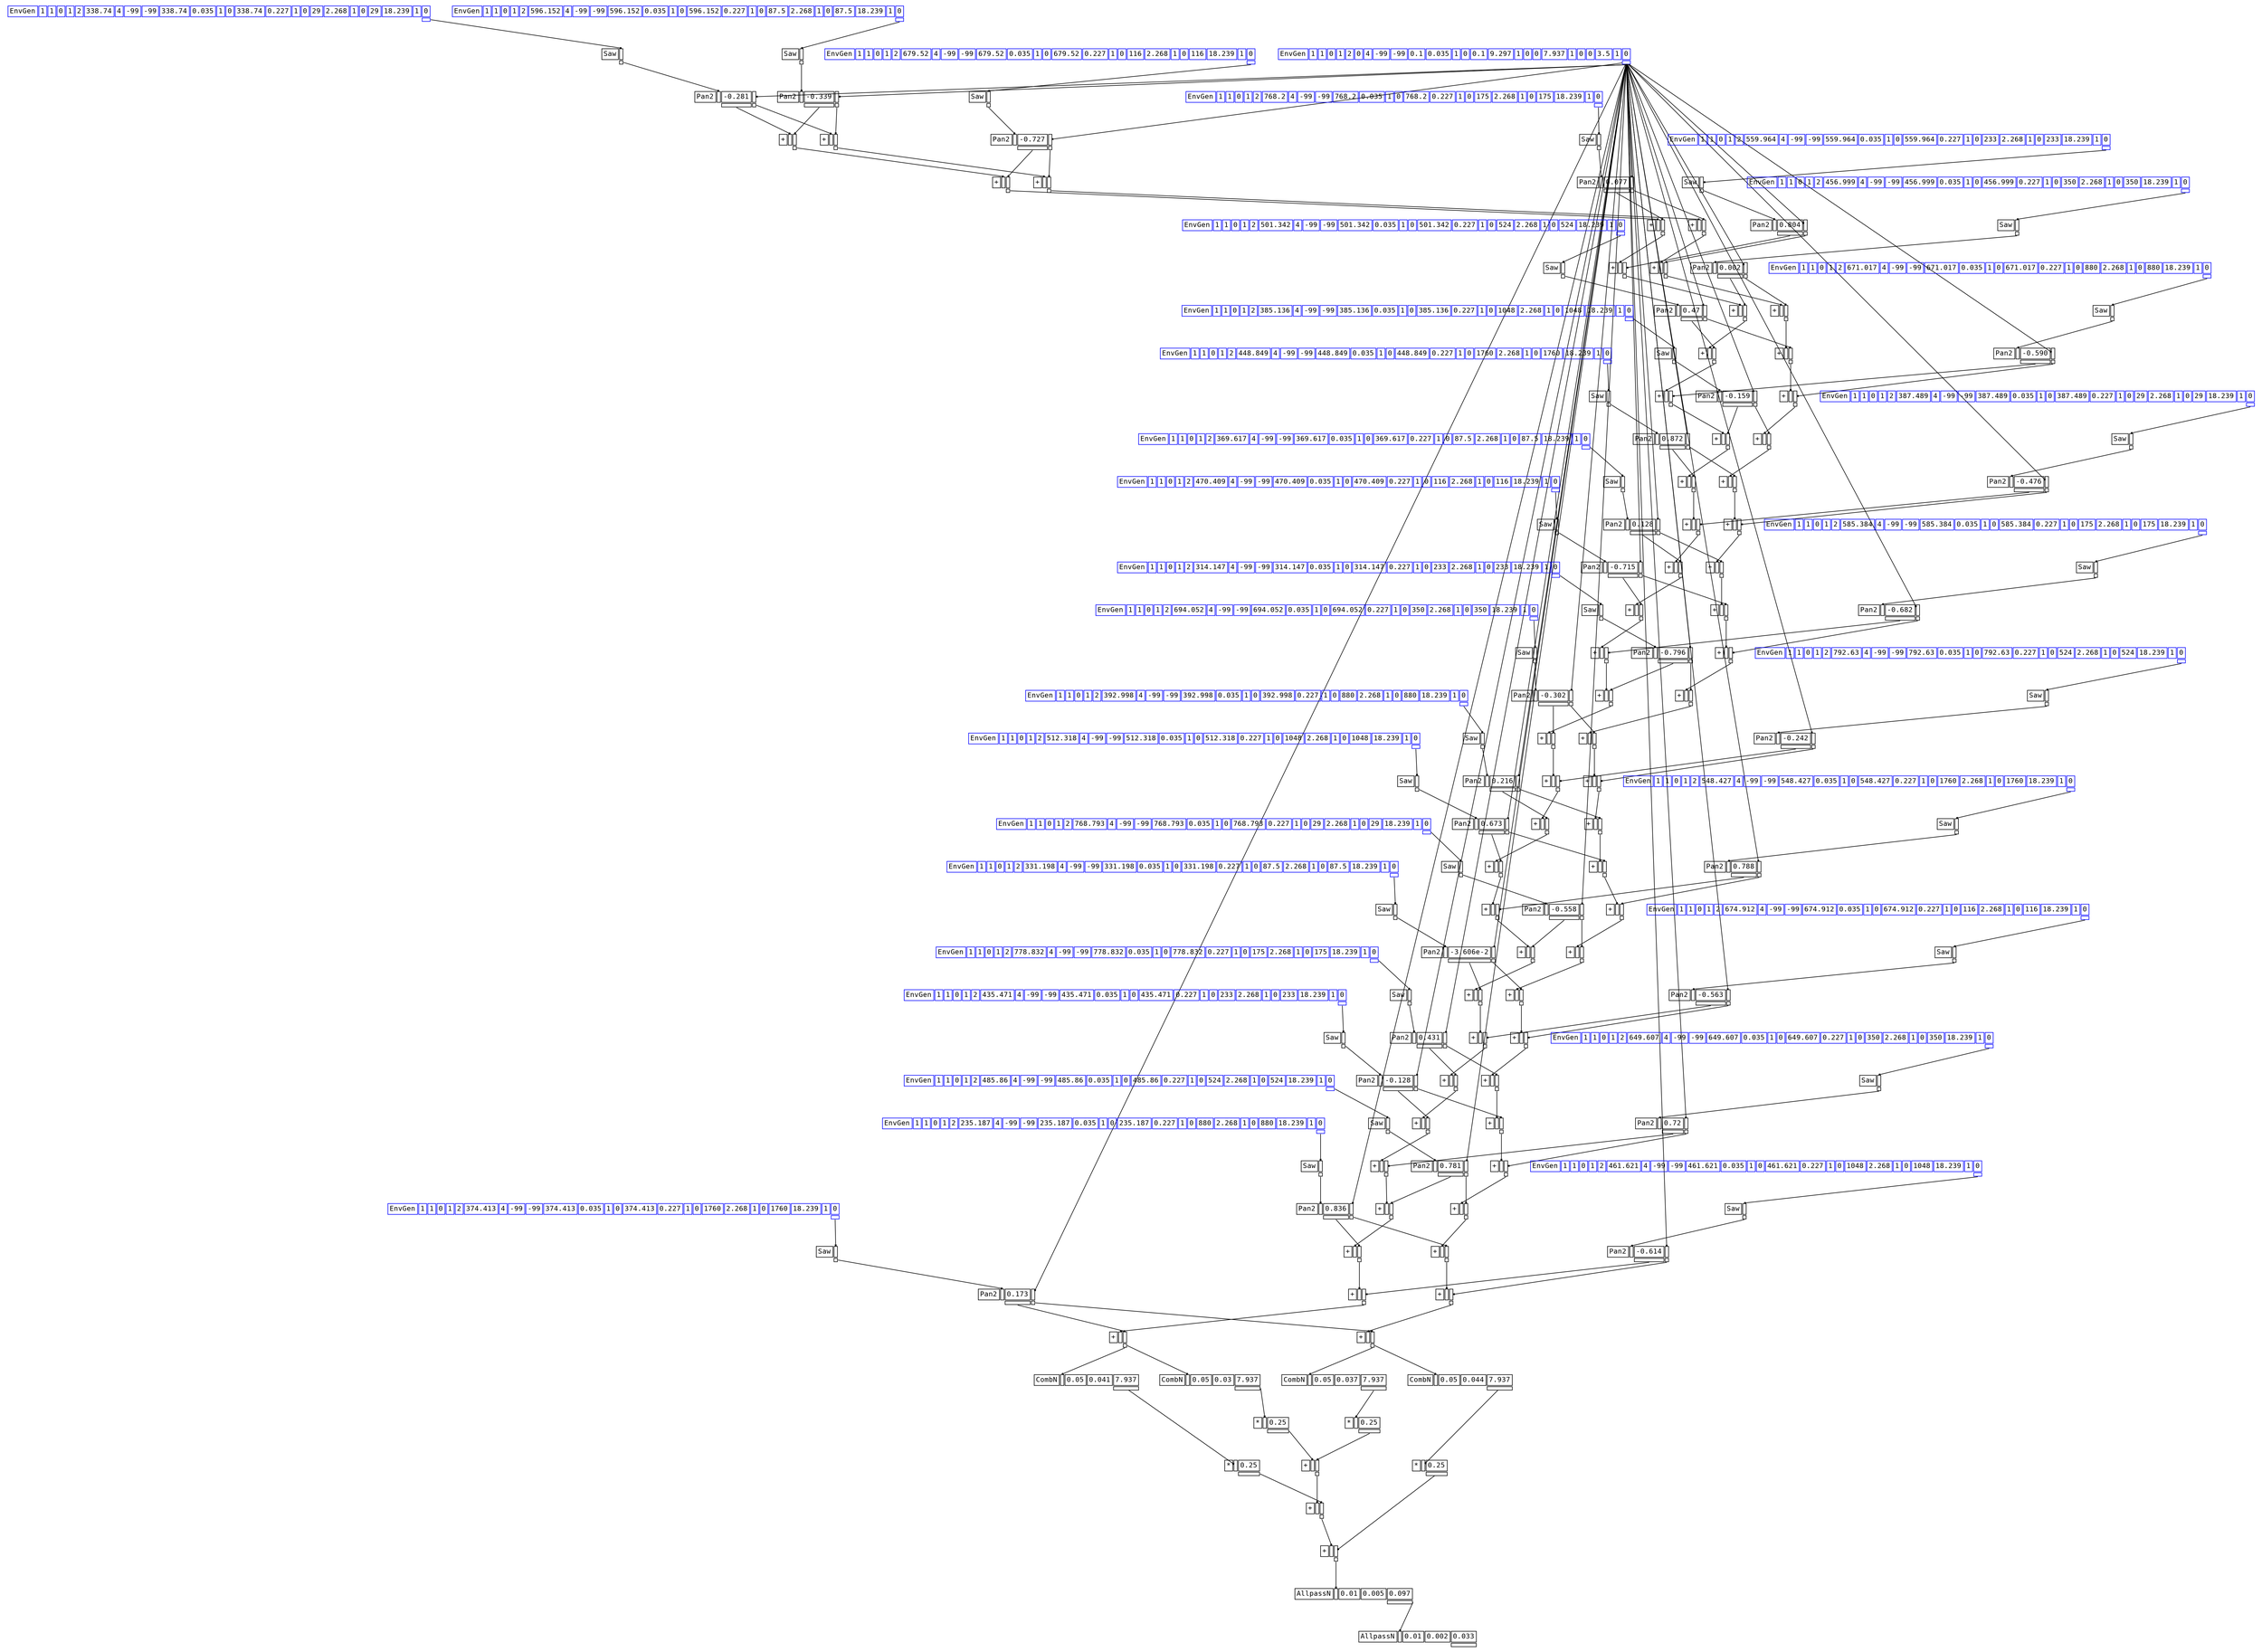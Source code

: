 digraph Anonymous {
graph [splines=false];
node [fontsize=12,fontname="Courier"];
edge [arrowhead=box,arrowsize=0.25];
u_11[shape="plaintext",color="blue",label=<<TABLE BORDER="0" CELLBORDER="1"><TR><TD>EnvGen</TD><TD ID="u_11:K_0">1</TD><TD ID="u_11:K_1">1</TD><TD ID="u_11:K_2">0</TD><TD ID="u_11:K_3">1</TD><TD ID="u_11:K_4">2</TD><TD ID="u_11:K_5">338.74</TD><TD ID="u_11:K_6">4</TD><TD ID="u_11:K_7">-99</TD><TD ID="u_11:K_8">-99</TD><TD ID="u_11:K_9">338.74</TD><TD ID="u_11:K_10">0.035</TD><TD ID="u_11:K_11">1</TD><TD ID="u_11:K_12">0</TD><TD ID="u_11:K_13">338.74</TD><TD ID="u_11:K_14">0.227</TD><TD ID="u_11:K_15">1</TD><TD ID="u_11:K_16">0</TD><TD ID="u_11:K_17">29</TD><TD ID="u_11:K_18">2.268</TD><TD ID="u_11:K_19">1</TD><TD ID="u_11:K_20">0</TD><TD ID="u_11:K_21">29</TD><TD ID="u_11:K_22">18.239</TD><TD ID="u_11:K_23">1</TD><TD ID="u_11:K_24">0</TD></TR><TR><TD BORDER="0"></TD><TD BORDER="0"></TD><TD BORDER="0"></TD><TD BORDER="0"></TD><TD BORDER="0"></TD><TD BORDER="0"></TD><TD BORDER="0"></TD><TD BORDER="0"></TD><TD BORDER="0"></TD><TD BORDER="0"></TD><TD BORDER="0"></TD><TD BORDER="0"></TD><TD BORDER="0"></TD><TD BORDER="0"></TD><TD BORDER="0"></TD><TD BORDER="0"></TD><TD BORDER="0"></TD><TD BORDER="0"></TD><TD BORDER="0"></TD><TD BORDER="0"></TD><TD BORDER="0"></TD><TD BORDER="0"></TD><TD BORDER="0"></TD><TD BORDER="0"></TD><TD BORDER="0"></TD><TD PORT="o_0" ID="u_11:o_0"></TD></TR></TABLE>>];
u_12[shape="plaintext",color="black",label=<<TABLE BORDER="0" CELLBORDER="1"><TR><TD>Saw</TD><TD PORT="i_0" ID="u_12:i_0"></TD></TR><TR><TD BORDER="0"></TD><TD PORT="o_0" ID="u_12:o_0"></TD></TR></TABLE>>];
u_18[shape="plaintext",color="blue",label=<<TABLE BORDER="0" CELLBORDER="1"><TR><TD>EnvGen</TD><TD ID="u_18:K_0">1</TD><TD ID="u_18:K_1">1</TD><TD ID="u_18:K_2">0</TD><TD ID="u_18:K_3">1</TD><TD ID="u_18:K_4">2</TD><TD ID="u_18:K_5">0</TD><TD ID="u_18:K_6">4</TD><TD ID="u_18:K_7">-99</TD><TD ID="u_18:K_8">-99</TD><TD ID="u_18:K_9">0.1</TD><TD ID="u_18:K_10">0.035</TD><TD ID="u_18:K_11">1</TD><TD ID="u_18:K_12">0</TD><TD ID="u_18:K_13">0.1</TD><TD ID="u_18:K_14">9.297</TD><TD ID="u_18:K_15">1</TD><TD ID="u_18:K_16">0</TD><TD ID="u_18:K_17">0</TD><TD ID="u_18:K_18">7.937</TD><TD ID="u_18:K_19">1</TD><TD ID="u_18:K_20">0</TD><TD ID="u_18:K_21">0</TD><TD ID="u_18:K_22">3.5</TD><TD ID="u_18:K_23">1</TD><TD ID="u_18:K_24">0</TD></TR><TR><TD BORDER="0"></TD><TD BORDER="0"></TD><TD BORDER="0"></TD><TD BORDER="0"></TD><TD BORDER="0"></TD><TD BORDER="0"></TD><TD BORDER="0"></TD><TD BORDER="0"></TD><TD BORDER="0"></TD><TD BORDER="0"></TD><TD BORDER="0"></TD><TD BORDER="0"></TD><TD BORDER="0"></TD><TD BORDER="0"></TD><TD BORDER="0"></TD><TD BORDER="0"></TD><TD BORDER="0"></TD><TD BORDER="0"></TD><TD BORDER="0"></TD><TD BORDER="0"></TD><TD BORDER="0"></TD><TD BORDER="0"></TD><TD BORDER="0"></TD><TD BORDER="0"></TD><TD BORDER="0"></TD><TD PORT="o_0" ID="u_18:o_0"></TD></TR></TABLE>>];
u_19[shape="plaintext",color="black",label=<<TABLE BORDER="0" CELLBORDER="1"><TR><TD>Pan2</TD><TD PORT="i_0" ID="u_19:i_0"></TD><TD ID="u_19:K_1">-0.281</TD><TD PORT="i_2" ID="u_19:i_2"></TD></TR><TR><TD BORDER="0"></TD><TD BORDER="0"></TD><TD PORT="o_0" ID="u_19:o_0"></TD><TD PORT="o_1" ID="u_19:o_1"></TD></TR></TABLE>>];
u_23[shape="plaintext",color="blue",label=<<TABLE BORDER="0" CELLBORDER="1"><TR><TD>EnvGen</TD><TD ID="u_23:K_0">1</TD><TD ID="u_23:K_1">1</TD><TD ID="u_23:K_2">0</TD><TD ID="u_23:K_3">1</TD><TD ID="u_23:K_4">2</TD><TD ID="u_23:K_5">596.152</TD><TD ID="u_23:K_6">4</TD><TD ID="u_23:K_7">-99</TD><TD ID="u_23:K_8">-99</TD><TD ID="u_23:K_9">596.152</TD><TD ID="u_23:K_10">0.035</TD><TD ID="u_23:K_11">1</TD><TD ID="u_23:K_12">0</TD><TD ID="u_23:K_13">596.152</TD><TD ID="u_23:K_14">0.227</TD><TD ID="u_23:K_15">1</TD><TD ID="u_23:K_16">0</TD><TD ID="u_23:K_17">87.5</TD><TD ID="u_23:K_18">2.268</TD><TD ID="u_23:K_19">1</TD><TD ID="u_23:K_20">0</TD><TD ID="u_23:K_21">87.5</TD><TD ID="u_23:K_22">18.239</TD><TD ID="u_23:K_23">1</TD><TD ID="u_23:K_24">0</TD></TR><TR><TD BORDER="0"></TD><TD BORDER="0"></TD><TD BORDER="0"></TD><TD BORDER="0"></TD><TD BORDER="0"></TD><TD BORDER="0"></TD><TD BORDER="0"></TD><TD BORDER="0"></TD><TD BORDER="0"></TD><TD BORDER="0"></TD><TD BORDER="0"></TD><TD BORDER="0"></TD><TD BORDER="0"></TD><TD BORDER="0"></TD><TD BORDER="0"></TD><TD BORDER="0"></TD><TD BORDER="0"></TD><TD BORDER="0"></TD><TD BORDER="0"></TD><TD BORDER="0"></TD><TD BORDER="0"></TD><TD BORDER="0"></TD><TD BORDER="0"></TD><TD BORDER="0"></TD><TD BORDER="0"></TD><TD PORT="o_0" ID="u_23:o_0"></TD></TR></TABLE>>];
u_24[shape="plaintext",color="black",label=<<TABLE BORDER="0" CELLBORDER="1"><TR><TD>Saw</TD><TD PORT="i_0" ID="u_24:i_0"></TD></TR><TR><TD BORDER="0"></TD><TD PORT="o_0" ID="u_24:o_0"></TD></TR></TABLE>>];
u_26[shape="plaintext",color="black",label=<<TABLE BORDER="0" CELLBORDER="1"><TR><TD>Pan2</TD><TD PORT="i_0" ID="u_26:i_0"></TD><TD ID="u_26:K_1">-0.339</TD><TD PORT="i_2" ID="u_26:i_2"></TD></TR><TR><TD BORDER="0"></TD><TD BORDER="0"></TD><TD PORT="o_0" ID="u_26:o_0"></TD><TD PORT="o_1" ID="u_26:o_1"></TD></TR></TABLE>>];
u_28[shape="plaintext",color="black",label=<<TABLE BORDER="0" CELLBORDER="1"><TR><TD>+</TD><TD PORT="i_0" ID="u_28:i_0"></TD><TD PORT="i_1" ID="u_28:i_1"></TD></TR><TR><TD BORDER="0"></TD><TD BORDER="0"></TD><TD PORT="o_0" ID="u_28:o_0"></TD></TR></TABLE>>];
u_31[shape="plaintext",color="blue",label=<<TABLE BORDER="0" CELLBORDER="1"><TR><TD>EnvGen</TD><TD ID="u_31:K_0">1</TD><TD ID="u_31:K_1">1</TD><TD ID="u_31:K_2">0</TD><TD ID="u_31:K_3">1</TD><TD ID="u_31:K_4">2</TD><TD ID="u_31:K_5">679.52</TD><TD ID="u_31:K_6">4</TD><TD ID="u_31:K_7">-99</TD><TD ID="u_31:K_8">-99</TD><TD ID="u_31:K_9">679.52</TD><TD ID="u_31:K_10">0.035</TD><TD ID="u_31:K_11">1</TD><TD ID="u_31:K_12">0</TD><TD ID="u_31:K_13">679.52</TD><TD ID="u_31:K_14">0.227</TD><TD ID="u_31:K_15">1</TD><TD ID="u_31:K_16">0</TD><TD ID="u_31:K_17">116</TD><TD ID="u_31:K_18">2.268</TD><TD ID="u_31:K_19">1</TD><TD ID="u_31:K_20">0</TD><TD ID="u_31:K_21">116</TD><TD ID="u_31:K_22">18.239</TD><TD ID="u_31:K_23">1</TD><TD ID="u_31:K_24">0</TD></TR><TR><TD BORDER="0"></TD><TD BORDER="0"></TD><TD BORDER="0"></TD><TD BORDER="0"></TD><TD BORDER="0"></TD><TD BORDER="0"></TD><TD BORDER="0"></TD><TD BORDER="0"></TD><TD BORDER="0"></TD><TD BORDER="0"></TD><TD BORDER="0"></TD><TD BORDER="0"></TD><TD BORDER="0"></TD><TD BORDER="0"></TD><TD BORDER="0"></TD><TD BORDER="0"></TD><TD BORDER="0"></TD><TD BORDER="0"></TD><TD BORDER="0"></TD><TD BORDER="0"></TD><TD BORDER="0"></TD><TD BORDER="0"></TD><TD BORDER="0"></TD><TD BORDER="0"></TD><TD BORDER="0"></TD><TD PORT="o_0" ID="u_31:o_0"></TD></TR></TABLE>>];
u_32[shape="plaintext",color="black",label=<<TABLE BORDER="0" CELLBORDER="1"><TR><TD>Saw</TD><TD PORT="i_0" ID="u_32:i_0"></TD></TR><TR><TD BORDER="0"></TD><TD PORT="o_0" ID="u_32:o_0"></TD></TR></TABLE>>];
u_34[shape="plaintext",color="black",label=<<TABLE BORDER="0" CELLBORDER="1"><TR><TD>Pan2</TD><TD PORT="i_0" ID="u_34:i_0"></TD><TD ID="u_34:K_1">-0.727</TD><TD PORT="i_2" ID="u_34:i_2"></TD></TR><TR><TD BORDER="0"></TD><TD BORDER="0"></TD><TD PORT="o_0" ID="u_34:o_0"></TD><TD PORT="o_1" ID="u_34:o_1"></TD></TR></TABLE>>];
u_36[shape="plaintext",color="black",label=<<TABLE BORDER="0" CELLBORDER="1"><TR><TD>+</TD><TD PORT="i_0" ID="u_36:i_0"></TD><TD PORT="i_1" ID="u_36:i_1"></TD></TR><TR><TD BORDER="0"></TD><TD BORDER="0"></TD><TD PORT="o_0" ID="u_36:o_0"></TD></TR></TABLE>>];
u_39[shape="plaintext",color="blue",label=<<TABLE BORDER="0" CELLBORDER="1"><TR><TD>EnvGen</TD><TD ID="u_39:K_0">1</TD><TD ID="u_39:K_1">1</TD><TD ID="u_39:K_2">0</TD><TD ID="u_39:K_3">1</TD><TD ID="u_39:K_4">2</TD><TD ID="u_39:K_5">768.2</TD><TD ID="u_39:K_6">4</TD><TD ID="u_39:K_7">-99</TD><TD ID="u_39:K_8">-99</TD><TD ID="u_39:K_9">768.2</TD><TD ID="u_39:K_10">0.035</TD><TD ID="u_39:K_11">1</TD><TD ID="u_39:K_12">0</TD><TD ID="u_39:K_13">768.2</TD><TD ID="u_39:K_14">0.227</TD><TD ID="u_39:K_15">1</TD><TD ID="u_39:K_16">0</TD><TD ID="u_39:K_17">175</TD><TD ID="u_39:K_18">2.268</TD><TD ID="u_39:K_19">1</TD><TD ID="u_39:K_20">0</TD><TD ID="u_39:K_21">175</TD><TD ID="u_39:K_22">18.239</TD><TD ID="u_39:K_23">1</TD><TD ID="u_39:K_24">0</TD></TR><TR><TD BORDER="0"></TD><TD BORDER="0"></TD><TD BORDER="0"></TD><TD BORDER="0"></TD><TD BORDER="0"></TD><TD BORDER="0"></TD><TD BORDER="0"></TD><TD BORDER="0"></TD><TD BORDER="0"></TD><TD BORDER="0"></TD><TD BORDER="0"></TD><TD BORDER="0"></TD><TD BORDER="0"></TD><TD BORDER="0"></TD><TD BORDER="0"></TD><TD BORDER="0"></TD><TD BORDER="0"></TD><TD BORDER="0"></TD><TD BORDER="0"></TD><TD BORDER="0"></TD><TD BORDER="0"></TD><TD BORDER="0"></TD><TD BORDER="0"></TD><TD BORDER="0"></TD><TD BORDER="0"></TD><TD PORT="o_0" ID="u_39:o_0"></TD></TR></TABLE>>];
u_40[shape="plaintext",color="black",label=<<TABLE BORDER="0" CELLBORDER="1"><TR><TD>Saw</TD><TD PORT="i_0" ID="u_40:i_0"></TD></TR><TR><TD BORDER="0"></TD><TD PORT="o_0" ID="u_40:o_0"></TD></TR></TABLE>>];
u_42[shape="plaintext",color="black",label=<<TABLE BORDER="0" CELLBORDER="1"><TR><TD>Pan2</TD><TD PORT="i_0" ID="u_42:i_0"></TD><TD ID="u_42:K_1">0.077</TD><TD PORT="i_2" ID="u_42:i_2"></TD></TR><TR><TD BORDER="0"></TD><TD BORDER="0"></TD><TD PORT="o_0" ID="u_42:o_0"></TD><TD PORT="o_1" ID="u_42:o_1"></TD></TR></TABLE>>];
u_44[shape="plaintext",color="black",label=<<TABLE BORDER="0" CELLBORDER="1"><TR><TD>+</TD><TD PORT="i_0" ID="u_44:i_0"></TD><TD PORT="i_1" ID="u_44:i_1"></TD></TR><TR><TD BORDER="0"></TD><TD BORDER="0"></TD><TD PORT="o_0" ID="u_44:o_0"></TD></TR></TABLE>>];
u_47[shape="plaintext",color="blue",label=<<TABLE BORDER="0" CELLBORDER="1"><TR><TD>EnvGen</TD><TD ID="u_47:K_0">1</TD><TD ID="u_47:K_1">1</TD><TD ID="u_47:K_2">0</TD><TD ID="u_47:K_3">1</TD><TD ID="u_47:K_4">2</TD><TD ID="u_47:K_5">559.964</TD><TD ID="u_47:K_6">4</TD><TD ID="u_47:K_7">-99</TD><TD ID="u_47:K_8">-99</TD><TD ID="u_47:K_9">559.964</TD><TD ID="u_47:K_10">0.035</TD><TD ID="u_47:K_11">1</TD><TD ID="u_47:K_12">0</TD><TD ID="u_47:K_13">559.964</TD><TD ID="u_47:K_14">0.227</TD><TD ID="u_47:K_15">1</TD><TD ID="u_47:K_16">0</TD><TD ID="u_47:K_17">233</TD><TD ID="u_47:K_18">2.268</TD><TD ID="u_47:K_19">1</TD><TD ID="u_47:K_20">0</TD><TD ID="u_47:K_21">233</TD><TD ID="u_47:K_22">18.239</TD><TD ID="u_47:K_23">1</TD><TD ID="u_47:K_24">0</TD></TR><TR><TD BORDER="0"></TD><TD BORDER="0"></TD><TD BORDER="0"></TD><TD BORDER="0"></TD><TD BORDER="0"></TD><TD BORDER="0"></TD><TD BORDER="0"></TD><TD BORDER="0"></TD><TD BORDER="0"></TD><TD BORDER="0"></TD><TD BORDER="0"></TD><TD BORDER="0"></TD><TD BORDER="0"></TD><TD BORDER="0"></TD><TD BORDER="0"></TD><TD BORDER="0"></TD><TD BORDER="0"></TD><TD BORDER="0"></TD><TD BORDER="0"></TD><TD BORDER="0"></TD><TD BORDER="0"></TD><TD BORDER="0"></TD><TD BORDER="0"></TD><TD BORDER="0"></TD><TD BORDER="0"></TD><TD PORT="o_0" ID="u_47:o_0"></TD></TR></TABLE>>];
u_48[shape="plaintext",color="black",label=<<TABLE BORDER="0" CELLBORDER="1"><TR><TD>Saw</TD><TD PORT="i_0" ID="u_48:i_0"></TD></TR><TR><TD BORDER="0"></TD><TD PORT="o_0" ID="u_48:o_0"></TD></TR></TABLE>>];
u_50[shape="plaintext",color="black",label=<<TABLE BORDER="0" CELLBORDER="1"><TR><TD>Pan2</TD><TD PORT="i_0" ID="u_50:i_0"></TD><TD ID="u_50:K_1">0.804</TD><TD PORT="i_2" ID="u_50:i_2"></TD></TR><TR><TD BORDER="0"></TD><TD BORDER="0"></TD><TD PORT="o_0" ID="u_50:o_0"></TD><TD PORT="o_1" ID="u_50:o_1"></TD></TR></TABLE>>];
u_52[shape="plaintext",color="black",label=<<TABLE BORDER="0" CELLBORDER="1"><TR><TD>+</TD><TD PORT="i_0" ID="u_52:i_0"></TD><TD PORT="i_1" ID="u_52:i_1"></TD></TR><TR><TD BORDER="0"></TD><TD BORDER="0"></TD><TD PORT="o_0" ID="u_52:o_0"></TD></TR></TABLE>>];
u_55[shape="plaintext",color="blue",label=<<TABLE BORDER="0" CELLBORDER="1"><TR><TD>EnvGen</TD><TD ID="u_55:K_0">1</TD><TD ID="u_55:K_1">1</TD><TD ID="u_55:K_2">0</TD><TD ID="u_55:K_3">1</TD><TD ID="u_55:K_4">2</TD><TD ID="u_55:K_5">456.999</TD><TD ID="u_55:K_6">4</TD><TD ID="u_55:K_7">-99</TD><TD ID="u_55:K_8">-99</TD><TD ID="u_55:K_9">456.999</TD><TD ID="u_55:K_10">0.035</TD><TD ID="u_55:K_11">1</TD><TD ID="u_55:K_12">0</TD><TD ID="u_55:K_13">456.999</TD><TD ID="u_55:K_14">0.227</TD><TD ID="u_55:K_15">1</TD><TD ID="u_55:K_16">0</TD><TD ID="u_55:K_17">350</TD><TD ID="u_55:K_18">2.268</TD><TD ID="u_55:K_19">1</TD><TD ID="u_55:K_20">0</TD><TD ID="u_55:K_21">350</TD><TD ID="u_55:K_22">18.239</TD><TD ID="u_55:K_23">1</TD><TD ID="u_55:K_24">0</TD></TR><TR><TD BORDER="0"></TD><TD BORDER="0"></TD><TD BORDER="0"></TD><TD BORDER="0"></TD><TD BORDER="0"></TD><TD BORDER="0"></TD><TD BORDER="0"></TD><TD BORDER="0"></TD><TD BORDER="0"></TD><TD BORDER="0"></TD><TD BORDER="0"></TD><TD BORDER="0"></TD><TD BORDER="0"></TD><TD BORDER="0"></TD><TD BORDER="0"></TD><TD BORDER="0"></TD><TD BORDER="0"></TD><TD BORDER="0"></TD><TD BORDER="0"></TD><TD BORDER="0"></TD><TD BORDER="0"></TD><TD BORDER="0"></TD><TD BORDER="0"></TD><TD BORDER="0"></TD><TD BORDER="0"></TD><TD PORT="o_0" ID="u_55:o_0"></TD></TR></TABLE>>];
u_56[shape="plaintext",color="black",label=<<TABLE BORDER="0" CELLBORDER="1"><TR><TD>Saw</TD><TD PORT="i_0" ID="u_56:i_0"></TD></TR><TR><TD BORDER="0"></TD><TD PORT="o_0" ID="u_56:o_0"></TD></TR></TABLE>>];
u_58[shape="plaintext",color="black",label=<<TABLE BORDER="0" CELLBORDER="1"><TR><TD>Pan2</TD><TD PORT="i_0" ID="u_58:i_0"></TD><TD ID="u_58:K_1">0.002</TD><TD PORT="i_2" ID="u_58:i_2"></TD></TR><TR><TD BORDER="0"></TD><TD BORDER="0"></TD><TD PORT="o_0" ID="u_58:o_0"></TD><TD PORT="o_1" ID="u_58:o_1"></TD></TR></TABLE>>];
u_60[shape="plaintext",color="black",label=<<TABLE BORDER="0" CELLBORDER="1"><TR><TD>+</TD><TD PORT="i_0" ID="u_60:i_0"></TD><TD PORT="i_1" ID="u_60:i_1"></TD></TR><TR><TD BORDER="0"></TD><TD BORDER="0"></TD><TD PORT="o_0" ID="u_60:o_0"></TD></TR></TABLE>>];
u_63[shape="plaintext",color="blue",label=<<TABLE BORDER="0" CELLBORDER="1"><TR><TD>EnvGen</TD><TD ID="u_63:K_0">1</TD><TD ID="u_63:K_1">1</TD><TD ID="u_63:K_2">0</TD><TD ID="u_63:K_3">1</TD><TD ID="u_63:K_4">2</TD><TD ID="u_63:K_5">501.342</TD><TD ID="u_63:K_6">4</TD><TD ID="u_63:K_7">-99</TD><TD ID="u_63:K_8">-99</TD><TD ID="u_63:K_9">501.342</TD><TD ID="u_63:K_10">0.035</TD><TD ID="u_63:K_11">1</TD><TD ID="u_63:K_12">0</TD><TD ID="u_63:K_13">501.342</TD><TD ID="u_63:K_14">0.227</TD><TD ID="u_63:K_15">1</TD><TD ID="u_63:K_16">0</TD><TD ID="u_63:K_17">524</TD><TD ID="u_63:K_18">2.268</TD><TD ID="u_63:K_19">1</TD><TD ID="u_63:K_20">0</TD><TD ID="u_63:K_21">524</TD><TD ID="u_63:K_22">18.239</TD><TD ID="u_63:K_23">1</TD><TD ID="u_63:K_24">0</TD></TR><TR><TD BORDER="0"></TD><TD BORDER="0"></TD><TD BORDER="0"></TD><TD BORDER="0"></TD><TD BORDER="0"></TD><TD BORDER="0"></TD><TD BORDER="0"></TD><TD BORDER="0"></TD><TD BORDER="0"></TD><TD BORDER="0"></TD><TD BORDER="0"></TD><TD BORDER="0"></TD><TD BORDER="0"></TD><TD BORDER="0"></TD><TD BORDER="0"></TD><TD BORDER="0"></TD><TD BORDER="0"></TD><TD BORDER="0"></TD><TD BORDER="0"></TD><TD BORDER="0"></TD><TD BORDER="0"></TD><TD BORDER="0"></TD><TD BORDER="0"></TD><TD BORDER="0"></TD><TD BORDER="0"></TD><TD PORT="o_0" ID="u_63:o_0"></TD></TR></TABLE>>];
u_64[shape="plaintext",color="black",label=<<TABLE BORDER="0" CELLBORDER="1"><TR><TD>Saw</TD><TD PORT="i_0" ID="u_64:i_0"></TD></TR><TR><TD BORDER="0"></TD><TD PORT="o_0" ID="u_64:o_0"></TD></TR></TABLE>>];
u_66[shape="plaintext",color="black",label=<<TABLE BORDER="0" CELLBORDER="1"><TR><TD>Pan2</TD><TD PORT="i_0" ID="u_66:i_0"></TD><TD ID="u_66:K_1">0.47</TD><TD PORT="i_2" ID="u_66:i_2"></TD></TR><TR><TD BORDER="0"></TD><TD BORDER="0"></TD><TD PORT="o_0" ID="u_66:o_0"></TD><TD PORT="o_1" ID="u_66:o_1"></TD></TR></TABLE>>];
u_68[shape="plaintext",color="black",label=<<TABLE BORDER="0" CELLBORDER="1"><TR><TD>+</TD><TD PORT="i_0" ID="u_68:i_0"></TD><TD PORT="i_1" ID="u_68:i_1"></TD></TR><TR><TD BORDER="0"></TD><TD BORDER="0"></TD><TD PORT="o_0" ID="u_68:o_0"></TD></TR></TABLE>>];
u_71[shape="plaintext",color="blue",label=<<TABLE BORDER="0" CELLBORDER="1"><TR><TD>EnvGen</TD><TD ID="u_71:K_0">1</TD><TD ID="u_71:K_1">1</TD><TD ID="u_71:K_2">0</TD><TD ID="u_71:K_3">1</TD><TD ID="u_71:K_4">2</TD><TD ID="u_71:K_5">671.017</TD><TD ID="u_71:K_6">4</TD><TD ID="u_71:K_7">-99</TD><TD ID="u_71:K_8">-99</TD><TD ID="u_71:K_9">671.017</TD><TD ID="u_71:K_10">0.035</TD><TD ID="u_71:K_11">1</TD><TD ID="u_71:K_12">0</TD><TD ID="u_71:K_13">671.017</TD><TD ID="u_71:K_14">0.227</TD><TD ID="u_71:K_15">1</TD><TD ID="u_71:K_16">0</TD><TD ID="u_71:K_17">880</TD><TD ID="u_71:K_18">2.268</TD><TD ID="u_71:K_19">1</TD><TD ID="u_71:K_20">0</TD><TD ID="u_71:K_21">880</TD><TD ID="u_71:K_22">18.239</TD><TD ID="u_71:K_23">1</TD><TD ID="u_71:K_24">0</TD></TR><TR><TD BORDER="0"></TD><TD BORDER="0"></TD><TD BORDER="0"></TD><TD BORDER="0"></TD><TD BORDER="0"></TD><TD BORDER="0"></TD><TD BORDER="0"></TD><TD BORDER="0"></TD><TD BORDER="0"></TD><TD BORDER="0"></TD><TD BORDER="0"></TD><TD BORDER="0"></TD><TD BORDER="0"></TD><TD BORDER="0"></TD><TD BORDER="0"></TD><TD BORDER="0"></TD><TD BORDER="0"></TD><TD BORDER="0"></TD><TD BORDER="0"></TD><TD BORDER="0"></TD><TD BORDER="0"></TD><TD BORDER="0"></TD><TD BORDER="0"></TD><TD BORDER="0"></TD><TD BORDER="0"></TD><TD PORT="o_0" ID="u_71:o_0"></TD></TR></TABLE>>];
u_72[shape="plaintext",color="black",label=<<TABLE BORDER="0" CELLBORDER="1"><TR><TD>Saw</TD><TD PORT="i_0" ID="u_72:i_0"></TD></TR><TR><TD BORDER="0"></TD><TD PORT="o_0" ID="u_72:o_0"></TD></TR></TABLE>>];
u_74[shape="plaintext",color="black",label=<<TABLE BORDER="0" CELLBORDER="1"><TR><TD>Pan2</TD><TD PORT="i_0" ID="u_74:i_0"></TD><TD ID="u_74:K_1">-0.590</TD><TD PORT="i_2" ID="u_74:i_2"></TD></TR><TR><TD BORDER="0"></TD><TD BORDER="0"></TD><TD PORT="o_0" ID="u_74:o_0"></TD><TD PORT="o_1" ID="u_74:o_1"></TD></TR></TABLE>>];
u_76[shape="plaintext",color="black",label=<<TABLE BORDER="0" CELLBORDER="1"><TR><TD>+</TD><TD PORT="i_0" ID="u_76:i_0"></TD><TD PORT="i_1" ID="u_76:i_1"></TD></TR><TR><TD BORDER="0"></TD><TD BORDER="0"></TD><TD PORT="o_0" ID="u_76:o_0"></TD></TR></TABLE>>];
u_79[shape="plaintext",color="blue",label=<<TABLE BORDER="0" CELLBORDER="1"><TR><TD>EnvGen</TD><TD ID="u_79:K_0">1</TD><TD ID="u_79:K_1">1</TD><TD ID="u_79:K_2">0</TD><TD ID="u_79:K_3">1</TD><TD ID="u_79:K_4">2</TD><TD ID="u_79:K_5">385.136</TD><TD ID="u_79:K_6">4</TD><TD ID="u_79:K_7">-99</TD><TD ID="u_79:K_8">-99</TD><TD ID="u_79:K_9">385.136</TD><TD ID="u_79:K_10">0.035</TD><TD ID="u_79:K_11">1</TD><TD ID="u_79:K_12">0</TD><TD ID="u_79:K_13">385.136</TD><TD ID="u_79:K_14">0.227</TD><TD ID="u_79:K_15">1</TD><TD ID="u_79:K_16">0</TD><TD ID="u_79:K_17">1048</TD><TD ID="u_79:K_18">2.268</TD><TD ID="u_79:K_19">1</TD><TD ID="u_79:K_20">0</TD><TD ID="u_79:K_21">1048</TD><TD ID="u_79:K_22">18.239</TD><TD ID="u_79:K_23">1</TD><TD ID="u_79:K_24">0</TD></TR><TR><TD BORDER="0"></TD><TD BORDER="0"></TD><TD BORDER="0"></TD><TD BORDER="0"></TD><TD BORDER="0"></TD><TD BORDER="0"></TD><TD BORDER="0"></TD><TD BORDER="0"></TD><TD BORDER="0"></TD><TD BORDER="0"></TD><TD BORDER="0"></TD><TD BORDER="0"></TD><TD BORDER="0"></TD><TD BORDER="0"></TD><TD BORDER="0"></TD><TD BORDER="0"></TD><TD BORDER="0"></TD><TD BORDER="0"></TD><TD BORDER="0"></TD><TD BORDER="0"></TD><TD BORDER="0"></TD><TD BORDER="0"></TD><TD BORDER="0"></TD><TD BORDER="0"></TD><TD BORDER="0"></TD><TD PORT="o_0" ID="u_79:o_0"></TD></TR></TABLE>>];
u_80[shape="plaintext",color="black",label=<<TABLE BORDER="0" CELLBORDER="1"><TR><TD>Saw</TD><TD PORT="i_0" ID="u_80:i_0"></TD></TR><TR><TD BORDER="0"></TD><TD PORT="o_0" ID="u_80:o_0"></TD></TR></TABLE>>];
u_82[shape="plaintext",color="black",label=<<TABLE BORDER="0" CELLBORDER="1"><TR><TD>Pan2</TD><TD PORT="i_0" ID="u_82:i_0"></TD><TD ID="u_82:K_1">-0.159</TD><TD PORT="i_2" ID="u_82:i_2"></TD></TR><TR><TD BORDER="0"></TD><TD BORDER="0"></TD><TD PORT="o_0" ID="u_82:o_0"></TD><TD PORT="o_1" ID="u_82:o_1"></TD></TR></TABLE>>];
u_84[shape="plaintext",color="black",label=<<TABLE BORDER="0" CELLBORDER="1"><TR><TD>+</TD><TD PORT="i_0" ID="u_84:i_0"></TD><TD PORT="i_1" ID="u_84:i_1"></TD></TR><TR><TD BORDER="0"></TD><TD BORDER="0"></TD><TD PORT="o_0" ID="u_84:o_0"></TD></TR></TABLE>>];
u_87[shape="plaintext",color="blue",label=<<TABLE BORDER="0" CELLBORDER="1"><TR><TD>EnvGen</TD><TD ID="u_87:K_0">1</TD><TD ID="u_87:K_1">1</TD><TD ID="u_87:K_2">0</TD><TD ID="u_87:K_3">1</TD><TD ID="u_87:K_4">2</TD><TD ID="u_87:K_5">448.849</TD><TD ID="u_87:K_6">4</TD><TD ID="u_87:K_7">-99</TD><TD ID="u_87:K_8">-99</TD><TD ID="u_87:K_9">448.849</TD><TD ID="u_87:K_10">0.035</TD><TD ID="u_87:K_11">1</TD><TD ID="u_87:K_12">0</TD><TD ID="u_87:K_13">448.849</TD><TD ID="u_87:K_14">0.227</TD><TD ID="u_87:K_15">1</TD><TD ID="u_87:K_16">0</TD><TD ID="u_87:K_17">1760</TD><TD ID="u_87:K_18">2.268</TD><TD ID="u_87:K_19">1</TD><TD ID="u_87:K_20">0</TD><TD ID="u_87:K_21">1760</TD><TD ID="u_87:K_22">18.239</TD><TD ID="u_87:K_23">1</TD><TD ID="u_87:K_24">0</TD></TR><TR><TD BORDER="0"></TD><TD BORDER="0"></TD><TD BORDER="0"></TD><TD BORDER="0"></TD><TD BORDER="0"></TD><TD BORDER="0"></TD><TD BORDER="0"></TD><TD BORDER="0"></TD><TD BORDER="0"></TD><TD BORDER="0"></TD><TD BORDER="0"></TD><TD BORDER="0"></TD><TD BORDER="0"></TD><TD BORDER="0"></TD><TD BORDER="0"></TD><TD BORDER="0"></TD><TD BORDER="0"></TD><TD BORDER="0"></TD><TD BORDER="0"></TD><TD BORDER="0"></TD><TD BORDER="0"></TD><TD BORDER="0"></TD><TD BORDER="0"></TD><TD BORDER="0"></TD><TD BORDER="0"></TD><TD PORT="o_0" ID="u_87:o_0"></TD></TR></TABLE>>];
u_88[shape="plaintext",color="black",label=<<TABLE BORDER="0" CELLBORDER="1"><TR><TD>Saw</TD><TD PORT="i_0" ID="u_88:i_0"></TD></TR><TR><TD BORDER="0"></TD><TD PORT="o_0" ID="u_88:o_0"></TD></TR></TABLE>>];
u_90[shape="plaintext",color="black",label=<<TABLE BORDER="0" CELLBORDER="1"><TR><TD>Pan2</TD><TD PORT="i_0" ID="u_90:i_0"></TD><TD ID="u_90:K_1">0.872</TD><TD PORT="i_2" ID="u_90:i_2"></TD></TR><TR><TD BORDER="0"></TD><TD BORDER="0"></TD><TD PORT="o_0" ID="u_90:o_0"></TD><TD PORT="o_1" ID="u_90:o_1"></TD></TR></TABLE>>];
u_92[shape="plaintext",color="black",label=<<TABLE BORDER="0" CELLBORDER="1"><TR><TD>+</TD><TD PORT="i_0" ID="u_92:i_0"></TD><TD PORT="i_1" ID="u_92:i_1"></TD></TR><TR><TD BORDER="0"></TD><TD BORDER="0"></TD><TD PORT="o_0" ID="u_92:o_0"></TD></TR></TABLE>>];
u_94[shape="plaintext",color="blue",label=<<TABLE BORDER="0" CELLBORDER="1"><TR><TD>EnvGen</TD><TD ID="u_94:K_0">1</TD><TD ID="u_94:K_1">1</TD><TD ID="u_94:K_2">0</TD><TD ID="u_94:K_3">1</TD><TD ID="u_94:K_4">2</TD><TD ID="u_94:K_5">387.489</TD><TD ID="u_94:K_6">4</TD><TD ID="u_94:K_7">-99</TD><TD ID="u_94:K_8">-99</TD><TD ID="u_94:K_9">387.489</TD><TD ID="u_94:K_10">0.035</TD><TD ID="u_94:K_11">1</TD><TD ID="u_94:K_12">0</TD><TD ID="u_94:K_13">387.489</TD><TD ID="u_94:K_14">0.227</TD><TD ID="u_94:K_15">1</TD><TD ID="u_94:K_16">0</TD><TD ID="u_94:K_17">29</TD><TD ID="u_94:K_18">2.268</TD><TD ID="u_94:K_19">1</TD><TD ID="u_94:K_20">0</TD><TD ID="u_94:K_21">29</TD><TD ID="u_94:K_22">18.239</TD><TD ID="u_94:K_23">1</TD><TD ID="u_94:K_24">0</TD></TR><TR><TD BORDER="0"></TD><TD BORDER="0"></TD><TD BORDER="0"></TD><TD BORDER="0"></TD><TD BORDER="0"></TD><TD BORDER="0"></TD><TD BORDER="0"></TD><TD BORDER="0"></TD><TD BORDER="0"></TD><TD BORDER="0"></TD><TD BORDER="0"></TD><TD BORDER="0"></TD><TD BORDER="0"></TD><TD BORDER="0"></TD><TD BORDER="0"></TD><TD BORDER="0"></TD><TD BORDER="0"></TD><TD BORDER="0"></TD><TD BORDER="0"></TD><TD BORDER="0"></TD><TD BORDER="0"></TD><TD BORDER="0"></TD><TD BORDER="0"></TD><TD BORDER="0"></TD><TD BORDER="0"></TD><TD PORT="o_0" ID="u_94:o_0"></TD></TR></TABLE>>];
u_95[shape="plaintext",color="black",label=<<TABLE BORDER="0" CELLBORDER="1"><TR><TD>Saw</TD><TD PORT="i_0" ID="u_95:i_0"></TD></TR><TR><TD BORDER="0"></TD><TD PORT="o_0" ID="u_95:o_0"></TD></TR></TABLE>>];
u_97[shape="plaintext",color="black",label=<<TABLE BORDER="0" CELLBORDER="1"><TR><TD>Pan2</TD><TD PORT="i_0" ID="u_97:i_0"></TD><TD ID="u_97:K_1">-0.476</TD><TD PORT="i_2" ID="u_97:i_2"></TD></TR><TR><TD BORDER="0"></TD><TD BORDER="0"></TD><TD PORT="o_0" ID="u_97:o_0"></TD><TD PORT="o_1" ID="u_97:o_1"></TD></TR></TABLE>>];
u_99[shape="plaintext",color="black",label=<<TABLE BORDER="0" CELLBORDER="1"><TR><TD>+</TD><TD PORT="i_0" ID="u_99:i_0"></TD><TD PORT="i_1" ID="u_99:i_1"></TD></TR><TR><TD BORDER="0"></TD><TD BORDER="0"></TD><TD PORT="o_0" ID="u_99:o_0"></TD></TR></TABLE>>];
u_101[shape="plaintext",color="blue",label=<<TABLE BORDER="0" CELLBORDER="1"><TR><TD>EnvGen</TD><TD ID="u_101:K_0">1</TD><TD ID="u_101:K_1">1</TD><TD ID="u_101:K_2">0</TD><TD ID="u_101:K_3">1</TD><TD ID="u_101:K_4">2</TD><TD ID="u_101:K_5">369.617</TD><TD ID="u_101:K_6">4</TD><TD ID="u_101:K_7">-99</TD><TD ID="u_101:K_8">-99</TD><TD ID="u_101:K_9">369.617</TD><TD ID="u_101:K_10">0.035</TD><TD ID="u_101:K_11">1</TD><TD ID="u_101:K_12">0</TD><TD ID="u_101:K_13">369.617</TD><TD ID="u_101:K_14">0.227</TD><TD ID="u_101:K_15">1</TD><TD ID="u_101:K_16">0</TD><TD ID="u_101:K_17">87.5</TD><TD ID="u_101:K_18">2.268</TD><TD ID="u_101:K_19">1</TD><TD ID="u_101:K_20">0</TD><TD ID="u_101:K_21">87.5</TD><TD ID="u_101:K_22">18.239</TD><TD ID="u_101:K_23">1</TD><TD ID="u_101:K_24">0</TD></TR><TR><TD BORDER="0"></TD><TD BORDER="0"></TD><TD BORDER="0"></TD><TD BORDER="0"></TD><TD BORDER="0"></TD><TD BORDER="0"></TD><TD BORDER="0"></TD><TD BORDER="0"></TD><TD BORDER="0"></TD><TD BORDER="0"></TD><TD BORDER="0"></TD><TD BORDER="0"></TD><TD BORDER="0"></TD><TD BORDER="0"></TD><TD BORDER="0"></TD><TD BORDER="0"></TD><TD BORDER="0"></TD><TD BORDER="0"></TD><TD BORDER="0"></TD><TD BORDER="0"></TD><TD BORDER="0"></TD><TD BORDER="0"></TD><TD BORDER="0"></TD><TD BORDER="0"></TD><TD BORDER="0"></TD><TD PORT="o_0" ID="u_101:o_0"></TD></TR></TABLE>>];
u_102[shape="plaintext",color="black",label=<<TABLE BORDER="0" CELLBORDER="1"><TR><TD>Saw</TD><TD PORT="i_0" ID="u_102:i_0"></TD></TR><TR><TD BORDER="0"></TD><TD PORT="o_0" ID="u_102:o_0"></TD></TR></TABLE>>];
u_104[shape="plaintext",color="black",label=<<TABLE BORDER="0" CELLBORDER="1"><TR><TD>Pan2</TD><TD PORT="i_0" ID="u_104:i_0"></TD><TD ID="u_104:K_1">0.128</TD><TD PORT="i_2" ID="u_104:i_2"></TD></TR><TR><TD BORDER="0"></TD><TD BORDER="0"></TD><TD PORT="o_0" ID="u_104:o_0"></TD><TD PORT="o_1" ID="u_104:o_1"></TD></TR></TABLE>>];
u_106[shape="plaintext",color="black",label=<<TABLE BORDER="0" CELLBORDER="1"><TR><TD>+</TD><TD PORT="i_0" ID="u_106:i_0"></TD><TD PORT="i_1" ID="u_106:i_1"></TD></TR><TR><TD BORDER="0"></TD><TD BORDER="0"></TD><TD PORT="o_0" ID="u_106:o_0"></TD></TR></TABLE>>];
u_108[shape="plaintext",color="blue",label=<<TABLE BORDER="0" CELLBORDER="1"><TR><TD>EnvGen</TD><TD ID="u_108:K_0">1</TD><TD ID="u_108:K_1">1</TD><TD ID="u_108:K_2">0</TD><TD ID="u_108:K_3">1</TD><TD ID="u_108:K_4">2</TD><TD ID="u_108:K_5">470.409</TD><TD ID="u_108:K_6">4</TD><TD ID="u_108:K_7">-99</TD><TD ID="u_108:K_8">-99</TD><TD ID="u_108:K_9">470.409</TD><TD ID="u_108:K_10">0.035</TD><TD ID="u_108:K_11">1</TD><TD ID="u_108:K_12">0</TD><TD ID="u_108:K_13">470.409</TD><TD ID="u_108:K_14">0.227</TD><TD ID="u_108:K_15">1</TD><TD ID="u_108:K_16">0</TD><TD ID="u_108:K_17">116</TD><TD ID="u_108:K_18">2.268</TD><TD ID="u_108:K_19">1</TD><TD ID="u_108:K_20">0</TD><TD ID="u_108:K_21">116</TD><TD ID="u_108:K_22">18.239</TD><TD ID="u_108:K_23">1</TD><TD ID="u_108:K_24">0</TD></TR><TR><TD BORDER="0"></TD><TD BORDER="0"></TD><TD BORDER="0"></TD><TD BORDER="0"></TD><TD BORDER="0"></TD><TD BORDER="0"></TD><TD BORDER="0"></TD><TD BORDER="0"></TD><TD BORDER="0"></TD><TD BORDER="0"></TD><TD BORDER="0"></TD><TD BORDER="0"></TD><TD BORDER="0"></TD><TD BORDER="0"></TD><TD BORDER="0"></TD><TD BORDER="0"></TD><TD BORDER="0"></TD><TD BORDER="0"></TD><TD BORDER="0"></TD><TD BORDER="0"></TD><TD BORDER="0"></TD><TD BORDER="0"></TD><TD BORDER="0"></TD><TD BORDER="0"></TD><TD BORDER="0"></TD><TD PORT="o_0" ID="u_108:o_0"></TD></TR></TABLE>>];
u_109[shape="plaintext",color="black",label=<<TABLE BORDER="0" CELLBORDER="1"><TR><TD>Saw</TD><TD PORT="i_0" ID="u_109:i_0"></TD></TR><TR><TD BORDER="0"></TD><TD PORT="o_0" ID="u_109:o_0"></TD></TR></TABLE>>];
u_111[shape="plaintext",color="black",label=<<TABLE BORDER="0" CELLBORDER="1"><TR><TD>Pan2</TD><TD PORT="i_0" ID="u_111:i_0"></TD><TD ID="u_111:K_1">-0.715</TD><TD PORT="i_2" ID="u_111:i_2"></TD></TR><TR><TD BORDER="0"></TD><TD BORDER="0"></TD><TD PORT="o_0" ID="u_111:o_0"></TD><TD PORT="o_1" ID="u_111:o_1"></TD></TR></TABLE>>];
u_113[shape="plaintext",color="black",label=<<TABLE BORDER="0" CELLBORDER="1"><TR><TD>+</TD><TD PORT="i_0" ID="u_113:i_0"></TD><TD PORT="i_1" ID="u_113:i_1"></TD></TR><TR><TD BORDER="0"></TD><TD BORDER="0"></TD><TD PORT="o_0" ID="u_113:o_0"></TD></TR></TABLE>>];
u_115[shape="plaintext",color="blue",label=<<TABLE BORDER="0" CELLBORDER="1"><TR><TD>EnvGen</TD><TD ID="u_115:K_0">1</TD><TD ID="u_115:K_1">1</TD><TD ID="u_115:K_2">0</TD><TD ID="u_115:K_3">1</TD><TD ID="u_115:K_4">2</TD><TD ID="u_115:K_5">585.384</TD><TD ID="u_115:K_6">4</TD><TD ID="u_115:K_7">-99</TD><TD ID="u_115:K_8">-99</TD><TD ID="u_115:K_9">585.384</TD><TD ID="u_115:K_10">0.035</TD><TD ID="u_115:K_11">1</TD><TD ID="u_115:K_12">0</TD><TD ID="u_115:K_13">585.384</TD><TD ID="u_115:K_14">0.227</TD><TD ID="u_115:K_15">1</TD><TD ID="u_115:K_16">0</TD><TD ID="u_115:K_17">175</TD><TD ID="u_115:K_18">2.268</TD><TD ID="u_115:K_19">1</TD><TD ID="u_115:K_20">0</TD><TD ID="u_115:K_21">175</TD><TD ID="u_115:K_22">18.239</TD><TD ID="u_115:K_23">1</TD><TD ID="u_115:K_24">0</TD></TR><TR><TD BORDER="0"></TD><TD BORDER="0"></TD><TD BORDER="0"></TD><TD BORDER="0"></TD><TD BORDER="0"></TD><TD BORDER="0"></TD><TD BORDER="0"></TD><TD BORDER="0"></TD><TD BORDER="0"></TD><TD BORDER="0"></TD><TD BORDER="0"></TD><TD BORDER="0"></TD><TD BORDER="0"></TD><TD BORDER="0"></TD><TD BORDER="0"></TD><TD BORDER="0"></TD><TD BORDER="0"></TD><TD BORDER="0"></TD><TD BORDER="0"></TD><TD BORDER="0"></TD><TD BORDER="0"></TD><TD BORDER="0"></TD><TD BORDER="0"></TD><TD BORDER="0"></TD><TD BORDER="0"></TD><TD PORT="o_0" ID="u_115:o_0"></TD></TR></TABLE>>];
u_116[shape="plaintext",color="black",label=<<TABLE BORDER="0" CELLBORDER="1"><TR><TD>Saw</TD><TD PORT="i_0" ID="u_116:i_0"></TD></TR><TR><TD BORDER="0"></TD><TD PORT="o_0" ID="u_116:o_0"></TD></TR></TABLE>>];
u_118[shape="plaintext",color="black",label=<<TABLE BORDER="0" CELLBORDER="1"><TR><TD>Pan2</TD><TD PORT="i_0" ID="u_118:i_0"></TD><TD ID="u_118:K_1">-0.682</TD><TD PORT="i_2" ID="u_118:i_2"></TD></TR><TR><TD BORDER="0"></TD><TD BORDER="0"></TD><TD PORT="o_0" ID="u_118:o_0"></TD><TD PORT="o_1" ID="u_118:o_1"></TD></TR></TABLE>>];
u_120[shape="plaintext",color="black",label=<<TABLE BORDER="0" CELLBORDER="1"><TR><TD>+</TD><TD PORT="i_0" ID="u_120:i_0"></TD><TD PORT="i_1" ID="u_120:i_1"></TD></TR><TR><TD BORDER="0"></TD><TD BORDER="0"></TD><TD PORT="o_0" ID="u_120:o_0"></TD></TR></TABLE>>];
u_122[shape="plaintext",color="blue",label=<<TABLE BORDER="0" CELLBORDER="1"><TR><TD>EnvGen</TD><TD ID="u_122:K_0">1</TD><TD ID="u_122:K_1">1</TD><TD ID="u_122:K_2">0</TD><TD ID="u_122:K_3">1</TD><TD ID="u_122:K_4">2</TD><TD ID="u_122:K_5">314.147</TD><TD ID="u_122:K_6">4</TD><TD ID="u_122:K_7">-99</TD><TD ID="u_122:K_8">-99</TD><TD ID="u_122:K_9">314.147</TD><TD ID="u_122:K_10">0.035</TD><TD ID="u_122:K_11">1</TD><TD ID="u_122:K_12">0</TD><TD ID="u_122:K_13">314.147</TD><TD ID="u_122:K_14">0.227</TD><TD ID="u_122:K_15">1</TD><TD ID="u_122:K_16">0</TD><TD ID="u_122:K_17">233</TD><TD ID="u_122:K_18">2.268</TD><TD ID="u_122:K_19">1</TD><TD ID="u_122:K_20">0</TD><TD ID="u_122:K_21">233</TD><TD ID="u_122:K_22">18.239</TD><TD ID="u_122:K_23">1</TD><TD ID="u_122:K_24">0</TD></TR><TR><TD BORDER="0"></TD><TD BORDER="0"></TD><TD BORDER="0"></TD><TD BORDER="0"></TD><TD BORDER="0"></TD><TD BORDER="0"></TD><TD BORDER="0"></TD><TD BORDER="0"></TD><TD BORDER="0"></TD><TD BORDER="0"></TD><TD BORDER="0"></TD><TD BORDER="0"></TD><TD BORDER="0"></TD><TD BORDER="0"></TD><TD BORDER="0"></TD><TD BORDER="0"></TD><TD BORDER="0"></TD><TD BORDER="0"></TD><TD BORDER="0"></TD><TD BORDER="0"></TD><TD BORDER="0"></TD><TD BORDER="0"></TD><TD BORDER="0"></TD><TD BORDER="0"></TD><TD BORDER="0"></TD><TD PORT="o_0" ID="u_122:o_0"></TD></TR></TABLE>>];
u_123[shape="plaintext",color="black",label=<<TABLE BORDER="0" CELLBORDER="1"><TR><TD>Saw</TD><TD PORT="i_0" ID="u_123:i_0"></TD></TR><TR><TD BORDER="0"></TD><TD PORT="o_0" ID="u_123:o_0"></TD></TR></TABLE>>];
u_125[shape="plaintext",color="black",label=<<TABLE BORDER="0" CELLBORDER="1"><TR><TD>Pan2</TD><TD PORT="i_0" ID="u_125:i_0"></TD><TD ID="u_125:K_1">-0.796</TD><TD PORT="i_2" ID="u_125:i_2"></TD></TR><TR><TD BORDER="0"></TD><TD BORDER="0"></TD><TD PORT="o_0" ID="u_125:o_0"></TD><TD PORT="o_1" ID="u_125:o_1"></TD></TR></TABLE>>];
u_127[shape="plaintext",color="black",label=<<TABLE BORDER="0" CELLBORDER="1"><TR><TD>+</TD><TD PORT="i_0" ID="u_127:i_0"></TD><TD PORT="i_1" ID="u_127:i_1"></TD></TR><TR><TD BORDER="0"></TD><TD BORDER="0"></TD><TD PORT="o_0" ID="u_127:o_0"></TD></TR></TABLE>>];
u_129[shape="plaintext",color="blue",label=<<TABLE BORDER="0" CELLBORDER="1"><TR><TD>EnvGen</TD><TD ID="u_129:K_0">1</TD><TD ID="u_129:K_1">1</TD><TD ID="u_129:K_2">0</TD><TD ID="u_129:K_3">1</TD><TD ID="u_129:K_4">2</TD><TD ID="u_129:K_5">694.052</TD><TD ID="u_129:K_6">4</TD><TD ID="u_129:K_7">-99</TD><TD ID="u_129:K_8">-99</TD><TD ID="u_129:K_9">694.052</TD><TD ID="u_129:K_10">0.035</TD><TD ID="u_129:K_11">1</TD><TD ID="u_129:K_12">0</TD><TD ID="u_129:K_13">694.052</TD><TD ID="u_129:K_14">0.227</TD><TD ID="u_129:K_15">1</TD><TD ID="u_129:K_16">0</TD><TD ID="u_129:K_17">350</TD><TD ID="u_129:K_18">2.268</TD><TD ID="u_129:K_19">1</TD><TD ID="u_129:K_20">0</TD><TD ID="u_129:K_21">350</TD><TD ID="u_129:K_22">18.239</TD><TD ID="u_129:K_23">1</TD><TD ID="u_129:K_24">0</TD></TR><TR><TD BORDER="0"></TD><TD BORDER="0"></TD><TD BORDER="0"></TD><TD BORDER="0"></TD><TD BORDER="0"></TD><TD BORDER="0"></TD><TD BORDER="0"></TD><TD BORDER="0"></TD><TD BORDER="0"></TD><TD BORDER="0"></TD><TD BORDER="0"></TD><TD BORDER="0"></TD><TD BORDER="0"></TD><TD BORDER="0"></TD><TD BORDER="0"></TD><TD BORDER="0"></TD><TD BORDER="0"></TD><TD BORDER="0"></TD><TD BORDER="0"></TD><TD BORDER="0"></TD><TD BORDER="0"></TD><TD BORDER="0"></TD><TD BORDER="0"></TD><TD BORDER="0"></TD><TD BORDER="0"></TD><TD PORT="o_0" ID="u_129:o_0"></TD></TR></TABLE>>];
u_130[shape="plaintext",color="black",label=<<TABLE BORDER="0" CELLBORDER="1"><TR><TD>Saw</TD><TD PORT="i_0" ID="u_130:i_0"></TD></TR><TR><TD BORDER="0"></TD><TD PORT="o_0" ID="u_130:o_0"></TD></TR></TABLE>>];
u_132[shape="plaintext",color="black",label=<<TABLE BORDER="0" CELLBORDER="1"><TR><TD>Pan2</TD><TD PORT="i_0" ID="u_132:i_0"></TD><TD ID="u_132:K_1">-0.302</TD><TD PORT="i_2" ID="u_132:i_2"></TD></TR><TR><TD BORDER="0"></TD><TD BORDER="0"></TD><TD PORT="o_0" ID="u_132:o_0"></TD><TD PORT="o_1" ID="u_132:o_1"></TD></TR></TABLE>>];
u_134[shape="plaintext",color="black",label=<<TABLE BORDER="0" CELLBORDER="1"><TR><TD>+</TD><TD PORT="i_0" ID="u_134:i_0"></TD><TD PORT="i_1" ID="u_134:i_1"></TD></TR><TR><TD BORDER="0"></TD><TD BORDER="0"></TD><TD PORT="o_0" ID="u_134:o_0"></TD></TR></TABLE>>];
u_136[shape="plaintext",color="blue",label=<<TABLE BORDER="0" CELLBORDER="1"><TR><TD>EnvGen</TD><TD ID="u_136:K_0">1</TD><TD ID="u_136:K_1">1</TD><TD ID="u_136:K_2">0</TD><TD ID="u_136:K_3">1</TD><TD ID="u_136:K_4">2</TD><TD ID="u_136:K_5">792.63</TD><TD ID="u_136:K_6">4</TD><TD ID="u_136:K_7">-99</TD><TD ID="u_136:K_8">-99</TD><TD ID="u_136:K_9">792.63</TD><TD ID="u_136:K_10">0.035</TD><TD ID="u_136:K_11">1</TD><TD ID="u_136:K_12">0</TD><TD ID="u_136:K_13">792.63</TD><TD ID="u_136:K_14">0.227</TD><TD ID="u_136:K_15">1</TD><TD ID="u_136:K_16">0</TD><TD ID="u_136:K_17">524</TD><TD ID="u_136:K_18">2.268</TD><TD ID="u_136:K_19">1</TD><TD ID="u_136:K_20">0</TD><TD ID="u_136:K_21">524</TD><TD ID="u_136:K_22">18.239</TD><TD ID="u_136:K_23">1</TD><TD ID="u_136:K_24">0</TD></TR><TR><TD BORDER="0"></TD><TD BORDER="0"></TD><TD BORDER="0"></TD><TD BORDER="0"></TD><TD BORDER="0"></TD><TD BORDER="0"></TD><TD BORDER="0"></TD><TD BORDER="0"></TD><TD BORDER="0"></TD><TD BORDER="0"></TD><TD BORDER="0"></TD><TD BORDER="0"></TD><TD BORDER="0"></TD><TD BORDER="0"></TD><TD BORDER="0"></TD><TD BORDER="0"></TD><TD BORDER="0"></TD><TD BORDER="0"></TD><TD BORDER="0"></TD><TD BORDER="0"></TD><TD BORDER="0"></TD><TD BORDER="0"></TD><TD BORDER="0"></TD><TD BORDER="0"></TD><TD BORDER="0"></TD><TD PORT="o_0" ID="u_136:o_0"></TD></TR></TABLE>>];
u_137[shape="plaintext",color="black",label=<<TABLE BORDER="0" CELLBORDER="1"><TR><TD>Saw</TD><TD PORT="i_0" ID="u_137:i_0"></TD></TR><TR><TD BORDER="0"></TD><TD PORT="o_0" ID="u_137:o_0"></TD></TR></TABLE>>];
u_139[shape="plaintext",color="black",label=<<TABLE BORDER="0" CELLBORDER="1"><TR><TD>Pan2</TD><TD PORT="i_0" ID="u_139:i_0"></TD><TD ID="u_139:K_1">-0.242</TD><TD PORT="i_2" ID="u_139:i_2"></TD></TR><TR><TD BORDER="0"></TD><TD BORDER="0"></TD><TD PORT="o_0" ID="u_139:o_0"></TD><TD PORT="o_1" ID="u_139:o_1"></TD></TR></TABLE>>];
u_141[shape="plaintext",color="black",label=<<TABLE BORDER="0" CELLBORDER="1"><TR><TD>+</TD><TD PORT="i_0" ID="u_141:i_0"></TD><TD PORT="i_1" ID="u_141:i_1"></TD></TR><TR><TD BORDER="0"></TD><TD BORDER="0"></TD><TD PORT="o_0" ID="u_141:o_0"></TD></TR></TABLE>>];
u_143[shape="plaintext",color="blue",label=<<TABLE BORDER="0" CELLBORDER="1"><TR><TD>EnvGen</TD><TD ID="u_143:K_0">1</TD><TD ID="u_143:K_1">1</TD><TD ID="u_143:K_2">0</TD><TD ID="u_143:K_3">1</TD><TD ID="u_143:K_4">2</TD><TD ID="u_143:K_5">392.998</TD><TD ID="u_143:K_6">4</TD><TD ID="u_143:K_7">-99</TD><TD ID="u_143:K_8">-99</TD><TD ID="u_143:K_9">392.998</TD><TD ID="u_143:K_10">0.035</TD><TD ID="u_143:K_11">1</TD><TD ID="u_143:K_12">0</TD><TD ID="u_143:K_13">392.998</TD><TD ID="u_143:K_14">0.227</TD><TD ID="u_143:K_15">1</TD><TD ID="u_143:K_16">0</TD><TD ID="u_143:K_17">880</TD><TD ID="u_143:K_18">2.268</TD><TD ID="u_143:K_19">1</TD><TD ID="u_143:K_20">0</TD><TD ID="u_143:K_21">880</TD><TD ID="u_143:K_22">18.239</TD><TD ID="u_143:K_23">1</TD><TD ID="u_143:K_24">0</TD></TR><TR><TD BORDER="0"></TD><TD BORDER="0"></TD><TD BORDER="0"></TD><TD BORDER="0"></TD><TD BORDER="0"></TD><TD BORDER="0"></TD><TD BORDER="0"></TD><TD BORDER="0"></TD><TD BORDER="0"></TD><TD BORDER="0"></TD><TD BORDER="0"></TD><TD BORDER="0"></TD><TD BORDER="0"></TD><TD BORDER="0"></TD><TD BORDER="0"></TD><TD BORDER="0"></TD><TD BORDER="0"></TD><TD BORDER="0"></TD><TD BORDER="0"></TD><TD BORDER="0"></TD><TD BORDER="0"></TD><TD BORDER="0"></TD><TD BORDER="0"></TD><TD BORDER="0"></TD><TD BORDER="0"></TD><TD PORT="o_0" ID="u_143:o_0"></TD></TR></TABLE>>];
u_144[shape="plaintext",color="black",label=<<TABLE BORDER="0" CELLBORDER="1"><TR><TD>Saw</TD><TD PORT="i_0" ID="u_144:i_0"></TD></TR><TR><TD BORDER="0"></TD><TD PORT="o_0" ID="u_144:o_0"></TD></TR></TABLE>>];
u_146[shape="plaintext",color="black",label=<<TABLE BORDER="0" CELLBORDER="1"><TR><TD>Pan2</TD><TD PORT="i_0" ID="u_146:i_0"></TD><TD ID="u_146:K_1">0.216</TD><TD PORT="i_2" ID="u_146:i_2"></TD></TR><TR><TD BORDER="0"></TD><TD BORDER="0"></TD><TD PORT="o_0" ID="u_146:o_0"></TD><TD PORT="o_1" ID="u_146:o_1"></TD></TR></TABLE>>];
u_148[shape="plaintext",color="black",label=<<TABLE BORDER="0" CELLBORDER="1"><TR><TD>+</TD><TD PORT="i_0" ID="u_148:i_0"></TD><TD PORT="i_1" ID="u_148:i_1"></TD></TR><TR><TD BORDER="0"></TD><TD BORDER="0"></TD><TD PORT="o_0" ID="u_148:o_0"></TD></TR></TABLE>>];
u_150[shape="plaintext",color="blue",label=<<TABLE BORDER="0" CELLBORDER="1"><TR><TD>EnvGen</TD><TD ID="u_150:K_0">1</TD><TD ID="u_150:K_1">1</TD><TD ID="u_150:K_2">0</TD><TD ID="u_150:K_3">1</TD><TD ID="u_150:K_4">2</TD><TD ID="u_150:K_5">512.318</TD><TD ID="u_150:K_6">4</TD><TD ID="u_150:K_7">-99</TD><TD ID="u_150:K_8">-99</TD><TD ID="u_150:K_9">512.318</TD><TD ID="u_150:K_10">0.035</TD><TD ID="u_150:K_11">1</TD><TD ID="u_150:K_12">0</TD><TD ID="u_150:K_13">512.318</TD><TD ID="u_150:K_14">0.227</TD><TD ID="u_150:K_15">1</TD><TD ID="u_150:K_16">0</TD><TD ID="u_150:K_17">1048</TD><TD ID="u_150:K_18">2.268</TD><TD ID="u_150:K_19">1</TD><TD ID="u_150:K_20">0</TD><TD ID="u_150:K_21">1048</TD><TD ID="u_150:K_22">18.239</TD><TD ID="u_150:K_23">1</TD><TD ID="u_150:K_24">0</TD></TR><TR><TD BORDER="0"></TD><TD BORDER="0"></TD><TD BORDER="0"></TD><TD BORDER="0"></TD><TD BORDER="0"></TD><TD BORDER="0"></TD><TD BORDER="0"></TD><TD BORDER="0"></TD><TD BORDER="0"></TD><TD BORDER="0"></TD><TD BORDER="0"></TD><TD BORDER="0"></TD><TD BORDER="0"></TD><TD BORDER="0"></TD><TD BORDER="0"></TD><TD BORDER="0"></TD><TD BORDER="0"></TD><TD BORDER="0"></TD><TD BORDER="0"></TD><TD BORDER="0"></TD><TD BORDER="0"></TD><TD BORDER="0"></TD><TD BORDER="0"></TD><TD BORDER="0"></TD><TD BORDER="0"></TD><TD PORT="o_0" ID="u_150:o_0"></TD></TR></TABLE>>];
u_151[shape="plaintext",color="black",label=<<TABLE BORDER="0" CELLBORDER="1"><TR><TD>Saw</TD><TD PORT="i_0" ID="u_151:i_0"></TD></TR><TR><TD BORDER="0"></TD><TD PORT="o_0" ID="u_151:o_0"></TD></TR></TABLE>>];
u_153[shape="plaintext",color="black",label=<<TABLE BORDER="0" CELLBORDER="1"><TR><TD>Pan2</TD><TD PORT="i_0" ID="u_153:i_0"></TD><TD ID="u_153:K_1">0.673</TD><TD PORT="i_2" ID="u_153:i_2"></TD></TR><TR><TD BORDER="0"></TD><TD BORDER="0"></TD><TD PORT="o_0" ID="u_153:o_0"></TD><TD PORT="o_1" ID="u_153:o_1"></TD></TR></TABLE>>];
u_155[shape="plaintext",color="black",label=<<TABLE BORDER="0" CELLBORDER="1"><TR><TD>+</TD><TD PORT="i_0" ID="u_155:i_0"></TD><TD PORT="i_1" ID="u_155:i_1"></TD></TR><TR><TD BORDER="0"></TD><TD BORDER="0"></TD><TD PORT="o_0" ID="u_155:o_0"></TD></TR></TABLE>>];
u_157[shape="plaintext",color="blue",label=<<TABLE BORDER="0" CELLBORDER="1"><TR><TD>EnvGen</TD><TD ID="u_157:K_0">1</TD><TD ID="u_157:K_1">1</TD><TD ID="u_157:K_2">0</TD><TD ID="u_157:K_3">1</TD><TD ID="u_157:K_4">2</TD><TD ID="u_157:K_5">548.427</TD><TD ID="u_157:K_6">4</TD><TD ID="u_157:K_7">-99</TD><TD ID="u_157:K_8">-99</TD><TD ID="u_157:K_9">548.427</TD><TD ID="u_157:K_10">0.035</TD><TD ID="u_157:K_11">1</TD><TD ID="u_157:K_12">0</TD><TD ID="u_157:K_13">548.427</TD><TD ID="u_157:K_14">0.227</TD><TD ID="u_157:K_15">1</TD><TD ID="u_157:K_16">0</TD><TD ID="u_157:K_17">1760</TD><TD ID="u_157:K_18">2.268</TD><TD ID="u_157:K_19">1</TD><TD ID="u_157:K_20">0</TD><TD ID="u_157:K_21">1760</TD><TD ID="u_157:K_22">18.239</TD><TD ID="u_157:K_23">1</TD><TD ID="u_157:K_24">0</TD></TR><TR><TD BORDER="0"></TD><TD BORDER="0"></TD><TD BORDER="0"></TD><TD BORDER="0"></TD><TD BORDER="0"></TD><TD BORDER="0"></TD><TD BORDER="0"></TD><TD BORDER="0"></TD><TD BORDER="0"></TD><TD BORDER="0"></TD><TD BORDER="0"></TD><TD BORDER="0"></TD><TD BORDER="0"></TD><TD BORDER="0"></TD><TD BORDER="0"></TD><TD BORDER="0"></TD><TD BORDER="0"></TD><TD BORDER="0"></TD><TD BORDER="0"></TD><TD BORDER="0"></TD><TD BORDER="0"></TD><TD BORDER="0"></TD><TD BORDER="0"></TD><TD BORDER="0"></TD><TD BORDER="0"></TD><TD PORT="o_0" ID="u_157:o_0"></TD></TR></TABLE>>];
u_158[shape="plaintext",color="black",label=<<TABLE BORDER="0" CELLBORDER="1"><TR><TD>Saw</TD><TD PORT="i_0" ID="u_158:i_0"></TD></TR><TR><TD BORDER="0"></TD><TD PORT="o_0" ID="u_158:o_0"></TD></TR></TABLE>>];
u_160[shape="plaintext",color="black",label=<<TABLE BORDER="0" CELLBORDER="1"><TR><TD>Pan2</TD><TD PORT="i_0" ID="u_160:i_0"></TD><TD ID="u_160:K_1">0.788</TD><TD PORT="i_2" ID="u_160:i_2"></TD></TR><TR><TD BORDER="0"></TD><TD BORDER="0"></TD><TD PORT="o_0" ID="u_160:o_0"></TD><TD PORT="o_1" ID="u_160:o_1"></TD></TR></TABLE>>];
u_162[shape="plaintext",color="black",label=<<TABLE BORDER="0" CELLBORDER="1"><TR><TD>+</TD><TD PORT="i_0" ID="u_162:i_0"></TD><TD PORT="i_1" ID="u_162:i_1"></TD></TR><TR><TD BORDER="0"></TD><TD BORDER="0"></TD><TD PORT="o_0" ID="u_162:o_0"></TD></TR></TABLE>>];
u_164[shape="plaintext",color="blue",label=<<TABLE BORDER="0" CELLBORDER="1"><TR><TD>EnvGen</TD><TD ID="u_164:K_0">1</TD><TD ID="u_164:K_1">1</TD><TD ID="u_164:K_2">0</TD><TD ID="u_164:K_3">1</TD><TD ID="u_164:K_4">2</TD><TD ID="u_164:K_5">768.793</TD><TD ID="u_164:K_6">4</TD><TD ID="u_164:K_7">-99</TD><TD ID="u_164:K_8">-99</TD><TD ID="u_164:K_9">768.793</TD><TD ID="u_164:K_10">0.035</TD><TD ID="u_164:K_11">1</TD><TD ID="u_164:K_12">0</TD><TD ID="u_164:K_13">768.793</TD><TD ID="u_164:K_14">0.227</TD><TD ID="u_164:K_15">1</TD><TD ID="u_164:K_16">0</TD><TD ID="u_164:K_17">29</TD><TD ID="u_164:K_18">2.268</TD><TD ID="u_164:K_19">1</TD><TD ID="u_164:K_20">0</TD><TD ID="u_164:K_21">29</TD><TD ID="u_164:K_22">18.239</TD><TD ID="u_164:K_23">1</TD><TD ID="u_164:K_24">0</TD></TR><TR><TD BORDER="0"></TD><TD BORDER="0"></TD><TD BORDER="0"></TD><TD BORDER="0"></TD><TD BORDER="0"></TD><TD BORDER="0"></TD><TD BORDER="0"></TD><TD BORDER="0"></TD><TD BORDER="0"></TD><TD BORDER="0"></TD><TD BORDER="0"></TD><TD BORDER="0"></TD><TD BORDER="0"></TD><TD BORDER="0"></TD><TD BORDER="0"></TD><TD BORDER="0"></TD><TD BORDER="0"></TD><TD BORDER="0"></TD><TD BORDER="0"></TD><TD BORDER="0"></TD><TD BORDER="0"></TD><TD BORDER="0"></TD><TD BORDER="0"></TD><TD BORDER="0"></TD><TD BORDER="0"></TD><TD PORT="o_0" ID="u_164:o_0"></TD></TR></TABLE>>];
u_165[shape="plaintext",color="black",label=<<TABLE BORDER="0" CELLBORDER="1"><TR><TD>Saw</TD><TD PORT="i_0" ID="u_165:i_0"></TD></TR><TR><TD BORDER="0"></TD><TD PORT="o_0" ID="u_165:o_0"></TD></TR></TABLE>>];
u_167[shape="plaintext",color="black",label=<<TABLE BORDER="0" CELLBORDER="1"><TR><TD>Pan2</TD><TD PORT="i_0" ID="u_167:i_0"></TD><TD ID="u_167:K_1">-0.558</TD><TD PORT="i_2" ID="u_167:i_2"></TD></TR><TR><TD BORDER="0"></TD><TD BORDER="0"></TD><TD PORT="o_0" ID="u_167:o_0"></TD><TD PORT="o_1" ID="u_167:o_1"></TD></TR></TABLE>>];
u_169[shape="plaintext",color="black",label=<<TABLE BORDER="0" CELLBORDER="1"><TR><TD>+</TD><TD PORT="i_0" ID="u_169:i_0"></TD><TD PORT="i_1" ID="u_169:i_1"></TD></TR><TR><TD BORDER="0"></TD><TD BORDER="0"></TD><TD PORT="o_0" ID="u_169:o_0"></TD></TR></TABLE>>];
u_171[shape="plaintext",color="blue",label=<<TABLE BORDER="0" CELLBORDER="1"><TR><TD>EnvGen</TD><TD ID="u_171:K_0">1</TD><TD ID="u_171:K_1">1</TD><TD ID="u_171:K_2">0</TD><TD ID="u_171:K_3">1</TD><TD ID="u_171:K_4">2</TD><TD ID="u_171:K_5">331.198</TD><TD ID="u_171:K_6">4</TD><TD ID="u_171:K_7">-99</TD><TD ID="u_171:K_8">-99</TD><TD ID="u_171:K_9">331.198</TD><TD ID="u_171:K_10">0.035</TD><TD ID="u_171:K_11">1</TD><TD ID="u_171:K_12">0</TD><TD ID="u_171:K_13">331.198</TD><TD ID="u_171:K_14">0.227</TD><TD ID="u_171:K_15">1</TD><TD ID="u_171:K_16">0</TD><TD ID="u_171:K_17">87.5</TD><TD ID="u_171:K_18">2.268</TD><TD ID="u_171:K_19">1</TD><TD ID="u_171:K_20">0</TD><TD ID="u_171:K_21">87.5</TD><TD ID="u_171:K_22">18.239</TD><TD ID="u_171:K_23">1</TD><TD ID="u_171:K_24">0</TD></TR><TR><TD BORDER="0"></TD><TD BORDER="0"></TD><TD BORDER="0"></TD><TD BORDER="0"></TD><TD BORDER="0"></TD><TD BORDER="0"></TD><TD BORDER="0"></TD><TD BORDER="0"></TD><TD BORDER="0"></TD><TD BORDER="0"></TD><TD BORDER="0"></TD><TD BORDER="0"></TD><TD BORDER="0"></TD><TD BORDER="0"></TD><TD BORDER="0"></TD><TD BORDER="0"></TD><TD BORDER="0"></TD><TD BORDER="0"></TD><TD BORDER="0"></TD><TD BORDER="0"></TD><TD BORDER="0"></TD><TD BORDER="0"></TD><TD BORDER="0"></TD><TD BORDER="0"></TD><TD BORDER="0"></TD><TD PORT="o_0" ID="u_171:o_0"></TD></TR></TABLE>>];
u_172[shape="plaintext",color="black",label=<<TABLE BORDER="0" CELLBORDER="1"><TR><TD>Saw</TD><TD PORT="i_0" ID="u_172:i_0"></TD></TR><TR><TD BORDER="0"></TD><TD PORT="o_0" ID="u_172:o_0"></TD></TR></TABLE>>];
u_174[shape="plaintext",color="black",label=<<TABLE BORDER="0" CELLBORDER="1"><TR><TD>Pan2</TD><TD PORT="i_0" ID="u_174:i_0"></TD><TD ID="u_174:K_1">-3.606e-2</TD><TD PORT="i_2" ID="u_174:i_2"></TD></TR><TR><TD BORDER="0"></TD><TD BORDER="0"></TD><TD PORT="o_0" ID="u_174:o_0"></TD><TD PORT="o_1" ID="u_174:o_1"></TD></TR></TABLE>>];
u_176[shape="plaintext",color="black",label=<<TABLE BORDER="0" CELLBORDER="1"><TR><TD>+</TD><TD PORT="i_0" ID="u_176:i_0"></TD><TD PORT="i_1" ID="u_176:i_1"></TD></TR><TR><TD BORDER="0"></TD><TD BORDER="0"></TD><TD PORT="o_0" ID="u_176:o_0"></TD></TR></TABLE>>];
u_178[shape="plaintext",color="blue",label=<<TABLE BORDER="0" CELLBORDER="1"><TR><TD>EnvGen</TD><TD ID="u_178:K_0">1</TD><TD ID="u_178:K_1">1</TD><TD ID="u_178:K_2">0</TD><TD ID="u_178:K_3">1</TD><TD ID="u_178:K_4">2</TD><TD ID="u_178:K_5">674.912</TD><TD ID="u_178:K_6">4</TD><TD ID="u_178:K_7">-99</TD><TD ID="u_178:K_8">-99</TD><TD ID="u_178:K_9">674.912</TD><TD ID="u_178:K_10">0.035</TD><TD ID="u_178:K_11">1</TD><TD ID="u_178:K_12">0</TD><TD ID="u_178:K_13">674.912</TD><TD ID="u_178:K_14">0.227</TD><TD ID="u_178:K_15">1</TD><TD ID="u_178:K_16">0</TD><TD ID="u_178:K_17">116</TD><TD ID="u_178:K_18">2.268</TD><TD ID="u_178:K_19">1</TD><TD ID="u_178:K_20">0</TD><TD ID="u_178:K_21">116</TD><TD ID="u_178:K_22">18.239</TD><TD ID="u_178:K_23">1</TD><TD ID="u_178:K_24">0</TD></TR><TR><TD BORDER="0"></TD><TD BORDER="0"></TD><TD BORDER="0"></TD><TD BORDER="0"></TD><TD BORDER="0"></TD><TD BORDER="0"></TD><TD BORDER="0"></TD><TD BORDER="0"></TD><TD BORDER="0"></TD><TD BORDER="0"></TD><TD BORDER="0"></TD><TD BORDER="0"></TD><TD BORDER="0"></TD><TD BORDER="0"></TD><TD BORDER="0"></TD><TD BORDER="0"></TD><TD BORDER="0"></TD><TD BORDER="0"></TD><TD BORDER="0"></TD><TD BORDER="0"></TD><TD BORDER="0"></TD><TD BORDER="0"></TD><TD BORDER="0"></TD><TD BORDER="0"></TD><TD BORDER="0"></TD><TD PORT="o_0" ID="u_178:o_0"></TD></TR></TABLE>>];
u_179[shape="plaintext",color="black",label=<<TABLE BORDER="0" CELLBORDER="1"><TR><TD>Saw</TD><TD PORT="i_0" ID="u_179:i_0"></TD></TR><TR><TD BORDER="0"></TD><TD PORT="o_0" ID="u_179:o_0"></TD></TR></TABLE>>];
u_181[shape="plaintext",color="black",label=<<TABLE BORDER="0" CELLBORDER="1"><TR><TD>Pan2</TD><TD PORT="i_0" ID="u_181:i_0"></TD><TD ID="u_181:K_1">-0.563</TD><TD PORT="i_2" ID="u_181:i_2"></TD></TR><TR><TD BORDER="0"></TD><TD BORDER="0"></TD><TD PORT="o_0" ID="u_181:o_0"></TD><TD PORT="o_1" ID="u_181:o_1"></TD></TR></TABLE>>];
u_183[shape="plaintext",color="black",label=<<TABLE BORDER="0" CELLBORDER="1"><TR><TD>+</TD><TD PORT="i_0" ID="u_183:i_0"></TD><TD PORT="i_1" ID="u_183:i_1"></TD></TR><TR><TD BORDER="0"></TD><TD BORDER="0"></TD><TD PORT="o_0" ID="u_183:o_0"></TD></TR></TABLE>>];
u_185[shape="plaintext",color="blue",label=<<TABLE BORDER="0" CELLBORDER="1"><TR><TD>EnvGen</TD><TD ID="u_185:K_0">1</TD><TD ID="u_185:K_1">1</TD><TD ID="u_185:K_2">0</TD><TD ID="u_185:K_3">1</TD><TD ID="u_185:K_4">2</TD><TD ID="u_185:K_5">778.832</TD><TD ID="u_185:K_6">4</TD><TD ID="u_185:K_7">-99</TD><TD ID="u_185:K_8">-99</TD><TD ID="u_185:K_9">778.832</TD><TD ID="u_185:K_10">0.035</TD><TD ID="u_185:K_11">1</TD><TD ID="u_185:K_12">0</TD><TD ID="u_185:K_13">778.832</TD><TD ID="u_185:K_14">0.227</TD><TD ID="u_185:K_15">1</TD><TD ID="u_185:K_16">0</TD><TD ID="u_185:K_17">175</TD><TD ID="u_185:K_18">2.268</TD><TD ID="u_185:K_19">1</TD><TD ID="u_185:K_20">0</TD><TD ID="u_185:K_21">175</TD><TD ID="u_185:K_22">18.239</TD><TD ID="u_185:K_23">1</TD><TD ID="u_185:K_24">0</TD></TR><TR><TD BORDER="0"></TD><TD BORDER="0"></TD><TD BORDER="0"></TD><TD BORDER="0"></TD><TD BORDER="0"></TD><TD BORDER="0"></TD><TD BORDER="0"></TD><TD BORDER="0"></TD><TD BORDER="0"></TD><TD BORDER="0"></TD><TD BORDER="0"></TD><TD BORDER="0"></TD><TD BORDER="0"></TD><TD BORDER="0"></TD><TD BORDER="0"></TD><TD BORDER="0"></TD><TD BORDER="0"></TD><TD BORDER="0"></TD><TD BORDER="0"></TD><TD BORDER="0"></TD><TD BORDER="0"></TD><TD BORDER="0"></TD><TD BORDER="0"></TD><TD BORDER="0"></TD><TD BORDER="0"></TD><TD PORT="o_0" ID="u_185:o_0"></TD></TR></TABLE>>];
u_186[shape="plaintext",color="black",label=<<TABLE BORDER="0" CELLBORDER="1"><TR><TD>Saw</TD><TD PORT="i_0" ID="u_186:i_0"></TD></TR><TR><TD BORDER="0"></TD><TD PORT="o_0" ID="u_186:o_0"></TD></TR></TABLE>>];
u_188[shape="plaintext",color="black",label=<<TABLE BORDER="0" CELLBORDER="1"><TR><TD>Pan2</TD><TD PORT="i_0" ID="u_188:i_0"></TD><TD ID="u_188:K_1">0.431</TD><TD PORT="i_2" ID="u_188:i_2"></TD></TR><TR><TD BORDER="0"></TD><TD BORDER="0"></TD><TD PORT="o_0" ID="u_188:o_0"></TD><TD PORT="o_1" ID="u_188:o_1"></TD></TR></TABLE>>];
u_190[shape="plaintext",color="black",label=<<TABLE BORDER="0" CELLBORDER="1"><TR><TD>+</TD><TD PORT="i_0" ID="u_190:i_0"></TD><TD PORT="i_1" ID="u_190:i_1"></TD></TR><TR><TD BORDER="0"></TD><TD BORDER="0"></TD><TD PORT="o_0" ID="u_190:o_0"></TD></TR></TABLE>>];
u_192[shape="plaintext",color="blue",label=<<TABLE BORDER="0" CELLBORDER="1"><TR><TD>EnvGen</TD><TD ID="u_192:K_0">1</TD><TD ID="u_192:K_1">1</TD><TD ID="u_192:K_2">0</TD><TD ID="u_192:K_3">1</TD><TD ID="u_192:K_4">2</TD><TD ID="u_192:K_5">435.471</TD><TD ID="u_192:K_6">4</TD><TD ID="u_192:K_7">-99</TD><TD ID="u_192:K_8">-99</TD><TD ID="u_192:K_9">435.471</TD><TD ID="u_192:K_10">0.035</TD><TD ID="u_192:K_11">1</TD><TD ID="u_192:K_12">0</TD><TD ID="u_192:K_13">435.471</TD><TD ID="u_192:K_14">0.227</TD><TD ID="u_192:K_15">1</TD><TD ID="u_192:K_16">0</TD><TD ID="u_192:K_17">233</TD><TD ID="u_192:K_18">2.268</TD><TD ID="u_192:K_19">1</TD><TD ID="u_192:K_20">0</TD><TD ID="u_192:K_21">233</TD><TD ID="u_192:K_22">18.239</TD><TD ID="u_192:K_23">1</TD><TD ID="u_192:K_24">0</TD></TR><TR><TD BORDER="0"></TD><TD BORDER="0"></TD><TD BORDER="0"></TD><TD BORDER="0"></TD><TD BORDER="0"></TD><TD BORDER="0"></TD><TD BORDER="0"></TD><TD BORDER="0"></TD><TD BORDER="0"></TD><TD BORDER="0"></TD><TD BORDER="0"></TD><TD BORDER="0"></TD><TD BORDER="0"></TD><TD BORDER="0"></TD><TD BORDER="0"></TD><TD BORDER="0"></TD><TD BORDER="0"></TD><TD BORDER="0"></TD><TD BORDER="0"></TD><TD BORDER="0"></TD><TD BORDER="0"></TD><TD BORDER="0"></TD><TD BORDER="0"></TD><TD BORDER="0"></TD><TD BORDER="0"></TD><TD PORT="o_0" ID="u_192:o_0"></TD></TR></TABLE>>];
u_193[shape="plaintext",color="black",label=<<TABLE BORDER="0" CELLBORDER="1"><TR><TD>Saw</TD><TD PORT="i_0" ID="u_193:i_0"></TD></TR><TR><TD BORDER="0"></TD><TD PORT="o_0" ID="u_193:o_0"></TD></TR></TABLE>>];
u_195[shape="plaintext",color="black",label=<<TABLE BORDER="0" CELLBORDER="1"><TR><TD>Pan2</TD><TD PORT="i_0" ID="u_195:i_0"></TD><TD ID="u_195:K_1">-0.128</TD><TD PORT="i_2" ID="u_195:i_2"></TD></TR><TR><TD BORDER="0"></TD><TD BORDER="0"></TD><TD PORT="o_0" ID="u_195:o_0"></TD><TD PORT="o_1" ID="u_195:o_1"></TD></TR></TABLE>>];
u_197[shape="plaintext",color="black",label=<<TABLE BORDER="0" CELLBORDER="1"><TR><TD>+</TD><TD PORT="i_0" ID="u_197:i_0"></TD><TD PORT="i_1" ID="u_197:i_1"></TD></TR><TR><TD BORDER="0"></TD><TD BORDER="0"></TD><TD PORT="o_0" ID="u_197:o_0"></TD></TR></TABLE>>];
u_199[shape="plaintext",color="blue",label=<<TABLE BORDER="0" CELLBORDER="1"><TR><TD>EnvGen</TD><TD ID="u_199:K_0">1</TD><TD ID="u_199:K_1">1</TD><TD ID="u_199:K_2">0</TD><TD ID="u_199:K_3">1</TD><TD ID="u_199:K_4">2</TD><TD ID="u_199:K_5">649.607</TD><TD ID="u_199:K_6">4</TD><TD ID="u_199:K_7">-99</TD><TD ID="u_199:K_8">-99</TD><TD ID="u_199:K_9">649.607</TD><TD ID="u_199:K_10">0.035</TD><TD ID="u_199:K_11">1</TD><TD ID="u_199:K_12">0</TD><TD ID="u_199:K_13">649.607</TD><TD ID="u_199:K_14">0.227</TD><TD ID="u_199:K_15">1</TD><TD ID="u_199:K_16">0</TD><TD ID="u_199:K_17">350</TD><TD ID="u_199:K_18">2.268</TD><TD ID="u_199:K_19">1</TD><TD ID="u_199:K_20">0</TD><TD ID="u_199:K_21">350</TD><TD ID="u_199:K_22">18.239</TD><TD ID="u_199:K_23">1</TD><TD ID="u_199:K_24">0</TD></TR><TR><TD BORDER="0"></TD><TD BORDER="0"></TD><TD BORDER="0"></TD><TD BORDER="0"></TD><TD BORDER="0"></TD><TD BORDER="0"></TD><TD BORDER="0"></TD><TD BORDER="0"></TD><TD BORDER="0"></TD><TD BORDER="0"></TD><TD BORDER="0"></TD><TD BORDER="0"></TD><TD BORDER="0"></TD><TD BORDER="0"></TD><TD BORDER="0"></TD><TD BORDER="0"></TD><TD BORDER="0"></TD><TD BORDER="0"></TD><TD BORDER="0"></TD><TD BORDER="0"></TD><TD BORDER="0"></TD><TD BORDER="0"></TD><TD BORDER="0"></TD><TD BORDER="0"></TD><TD BORDER="0"></TD><TD PORT="o_0" ID="u_199:o_0"></TD></TR></TABLE>>];
u_200[shape="plaintext",color="black",label=<<TABLE BORDER="0" CELLBORDER="1"><TR><TD>Saw</TD><TD PORT="i_0" ID="u_200:i_0"></TD></TR><TR><TD BORDER="0"></TD><TD PORT="o_0" ID="u_200:o_0"></TD></TR></TABLE>>];
u_202[shape="plaintext",color="black",label=<<TABLE BORDER="0" CELLBORDER="1"><TR><TD>Pan2</TD><TD PORT="i_0" ID="u_202:i_0"></TD><TD ID="u_202:K_1">0.72</TD><TD PORT="i_2" ID="u_202:i_2"></TD></TR><TR><TD BORDER="0"></TD><TD BORDER="0"></TD><TD PORT="o_0" ID="u_202:o_0"></TD><TD PORT="o_1" ID="u_202:o_1"></TD></TR></TABLE>>];
u_204[shape="plaintext",color="black",label=<<TABLE BORDER="0" CELLBORDER="1"><TR><TD>+</TD><TD PORT="i_0" ID="u_204:i_0"></TD><TD PORT="i_1" ID="u_204:i_1"></TD></TR><TR><TD BORDER="0"></TD><TD BORDER="0"></TD><TD PORT="o_0" ID="u_204:o_0"></TD></TR></TABLE>>];
u_206[shape="plaintext",color="blue",label=<<TABLE BORDER="0" CELLBORDER="1"><TR><TD>EnvGen</TD><TD ID="u_206:K_0">1</TD><TD ID="u_206:K_1">1</TD><TD ID="u_206:K_2">0</TD><TD ID="u_206:K_3">1</TD><TD ID="u_206:K_4">2</TD><TD ID="u_206:K_5">485.86</TD><TD ID="u_206:K_6">4</TD><TD ID="u_206:K_7">-99</TD><TD ID="u_206:K_8">-99</TD><TD ID="u_206:K_9">485.86</TD><TD ID="u_206:K_10">0.035</TD><TD ID="u_206:K_11">1</TD><TD ID="u_206:K_12">0</TD><TD ID="u_206:K_13">485.86</TD><TD ID="u_206:K_14">0.227</TD><TD ID="u_206:K_15">1</TD><TD ID="u_206:K_16">0</TD><TD ID="u_206:K_17">524</TD><TD ID="u_206:K_18">2.268</TD><TD ID="u_206:K_19">1</TD><TD ID="u_206:K_20">0</TD><TD ID="u_206:K_21">524</TD><TD ID="u_206:K_22">18.239</TD><TD ID="u_206:K_23">1</TD><TD ID="u_206:K_24">0</TD></TR><TR><TD BORDER="0"></TD><TD BORDER="0"></TD><TD BORDER="0"></TD><TD BORDER="0"></TD><TD BORDER="0"></TD><TD BORDER="0"></TD><TD BORDER="0"></TD><TD BORDER="0"></TD><TD BORDER="0"></TD><TD BORDER="0"></TD><TD BORDER="0"></TD><TD BORDER="0"></TD><TD BORDER="0"></TD><TD BORDER="0"></TD><TD BORDER="0"></TD><TD BORDER="0"></TD><TD BORDER="0"></TD><TD BORDER="0"></TD><TD BORDER="0"></TD><TD BORDER="0"></TD><TD BORDER="0"></TD><TD BORDER="0"></TD><TD BORDER="0"></TD><TD BORDER="0"></TD><TD BORDER="0"></TD><TD PORT="o_0" ID="u_206:o_0"></TD></TR></TABLE>>];
u_207[shape="plaintext",color="black",label=<<TABLE BORDER="0" CELLBORDER="1"><TR><TD>Saw</TD><TD PORT="i_0" ID="u_207:i_0"></TD></TR><TR><TD BORDER="0"></TD><TD PORT="o_0" ID="u_207:o_0"></TD></TR></TABLE>>];
u_209[shape="plaintext",color="black",label=<<TABLE BORDER="0" CELLBORDER="1"><TR><TD>Pan2</TD><TD PORT="i_0" ID="u_209:i_0"></TD><TD ID="u_209:K_1">0.781</TD><TD PORT="i_2" ID="u_209:i_2"></TD></TR><TR><TD BORDER="0"></TD><TD BORDER="0"></TD><TD PORT="o_0" ID="u_209:o_0"></TD><TD PORT="o_1" ID="u_209:o_1"></TD></TR></TABLE>>];
u_211[shape="plaintext",color="black",label=<<TABLE BORDER="0" CELLBORDER="1"><TR><TD>+</TD><TD PORT="i_0" ID="u_211:i_0"></TD><TD PORT="i_1" ID="u_211:i_1"></TD></TR><TR><TD BORDER="0"></TD><TD BORDER="0"></TD><TD PORT="o_0" ID="u_211:o_0"></TD></TR></TABLE>>];
u_213[shape="plaintext",color="blue",label=<<TABLE BORDER="0" CELLBORDER="1"><TR><TD>EnvGen</TD><TD ID="u_213:K_0">1</TD><TD ID="u_213:K_1">1</TD><TD ID="u_213:K_2">0</TD><TD ID="u_213:K_3">1</TD><TD ID="u_213:K_4">2</TD><TD ID="u_213:K_5">235.187</TD><TD ID="u_213:K_6">4</TD><TD ID="u_213:K_7">-99</TD><TD ID="u_213:K_8">-99</TD><TD ID="u_213:K_9">235.187</TD><TD ID="u_213:K_10">0.035</TD><TD ID="u_213:K_11">1</TD><TD ID="u_213:K_12">0</TD><TD ID="u_213:K_13">235.187</TD><TD ID="u_213:K_14">0.227</TD><TD ID="u_213:K_15">1</TD><TD ID="u_213:K_16">0</TD><TD ID="u_213:K_17">880</TD><TD ID="u_213:K_18">2.268</TD><TD ID="u_213:K_19">1</TD><TD ID="u_213:K_20">0</TD><TD ID="u_213:K_21">880</TD><TD ID="u_213:K_22">18.239</TD><TD ID="u_213:K_23">1</TD><TD ID="u_213:K_24">0</TD></TR><TR><TD BORDER="0"></TD><TD BORDER="0"></TD><TD BORDER="0"></TD><TD BORDER="0"></TD><TD BORDER="0"></TD><TD BORDER="0"></TD><TD BORDER="0"></TD><TD BORDER="0"></TD><TD BORDER="0"></TD><TD BORDER="0"></TD><TD BORDER="0"></TD><TD BORDER="0"></TD><TD BORDER="0"></TD><TD BORDER="0"></TD><TD BORDER="0"></TD><TD BORDER="0"></TD><TD BORDER="0"></TD><TD BORDER="0"></TD><TD BORDER="0"></TD><TD BORDER="0"></TD><TD BORDER="0"></TD><TD BORDER="0"></TD><TD BORDER="0"></TD><TD BORDER="0"></TD><TD BORDER="0"></TD><TD PORT="o_0" ID="u_213:o_0"></TD></TR></TABLE>>];
u_214[shape="plaintext",color="black",label=<<TABLE BORDER="0" CELLBORDER="1"><TR><TD>Saw</TD><TD PORT="i_0" ID="u_214:i_0"></TD></TR><TR><TD BORDER="0"></TD><TD PORT="o_0" ID="u_214:o_0"></TD></TR></TABLE>>];
u_216[shape="plaintext",color="black",label=<<TABLE BORDER="0" CELLBORDER="1"><TR><TD>Pan2</TD><TD PORT="i_0" ID="u_216:i_0"></TD><TD ID="u_216:K_1">0.836</TD><TD PORT="i_2" ID="u_216:i_2"></TD></TR><TR><TD BORDER="0"></TD><TD BORDER="0"></TD><TD PORT="o_0" ID="u_216:o_0"></TD><TD PORT="o_1" ID="u_216:o_1"></TD></TR></TABLE>>];
u_218[shape="plaintext",color="black",label=<<TABLE BORDER="0" CELLBORDER="1"><TR><TD>+</TD><TD PORT="i_0" ID="u_218:i_0"></TD><TD PORT="i_1" ID="u_218:i_1"></TD></TR><TR><TD BORDER="0"></TD><TD BORDER="0"></TD><TD PORT="o_0" ID="u_218:o_0"></TD></TR></TABLE>>];
u_220[shape="plaintext",color="blue",label=<<TABLE BORDER="0" CELLBORDER="1"><TR><TD>EnvGen</TD><TD ID="u_220:K_0">1</TD><TD ID="u_220:K_1">1</TD><TD ID="u_220:K_2">0</TD><TD ID="u_220:K_3">1</TD><TD ID="u_220:K_4">2</TD><TD ID="u_220:K_5">461.621</TD><TD ID="u_220:K_6">4</TD><TD ID="u_220:K_7">-99</TD><TD ID="u_220:K_8">-99</TD><TD ID="u_220:K_9">461.621</TD><TD ID="u_220:K_10">0.035</TD><TD ID="u_220:K_11">1</TD><TD ID="u_220:K_12">0</TD><TD ID="u_220:K_13">461.621</TD><TD ID="u_220:K_14">0.227</TD><TD ID="u_220:K_15">1</TD><TD ID="u_220:K_16">0</TD><TD ID="u_220:K_17">1048</TD><TD ID="u_220:K_18">2.268</TD><TD ID="u_220:K_19">1</TD><TD ID="u_220:K_20">0</TD><TD ID="u_220:K_21">1048</TD><TD ID="u_220:K_22">18.239</TD><TD ID="u_220:K_23">1</TD><TD ID="u_220:K_24">0</TD></TR><TR><TD BORDER="0"></TD><TD BORDER="0"></TD><TD BORDER="0"></TD><TD BORDER="0"></TD><TD BORDER="0"></TD><TD BORDER="0"></TD><TD BORDER="0"></TD><TD BORDER="0"></TD><TD BORDER="0"></TD><TD BORDER="0"></TD><TD BORDER="0"></TD><TD BORDER="0"></TD><TD BORDER="0"></TD><TD BORDER="0"></TD><TD BORDER="0"></TD><TD BORDER="0"></TD><TD BORDER="0"></TD><TD BORDER="0"></TD><TD BORDER="0"></TD><TD BORDER="0"></TD><TD BORDER="0"></TD><TD BORDER="0"></TD><TD BORDER="0"></TD><TD BORDER="0"></TD><TD BORDER="0"></TD><TD PORT="o_0" ID="u_220:o_0"></TD></TR></TABLE>>];
u_221[shape="plaintext",color="black",label=<<TABLE BORDER="0" CELLBORDER="1"><TR><TD>Saw</TD><TD PORT="i_0" ID="u_221:i_0"></TD></TR><TR><TD BORDER="0"></TD><TD PORT="o_0" ID="u_221:o_0"></TD></TR></TABLE>>];
u_223[shape="plaintext",color="black",label=<<TABLE BORDER="0" CELLBORDER="1"><TR><TD>Pan2</TD><TD PORT="i_0" ID="u_223:i_0"></TD><TD ID="u_223:K_1">-0.614</TD><TD PORT="i_2" ID="u_223:i_2"></TD></TR><TR><TD BORDER="0"></TD><TD BORDER="0"></TD><TD PORT="o_0" ID="u_223:o_0"></TD><TD PORT="o_1" ID="u_223:o_1"></TD></TR></TABLE>>];
u_225[shape="plaintext",color="black",label=<<TABLE BORDER="0" CELLBORDER="1"><TR><TD>+</TD><TD PORT="i_0" ID="u_225:i_0"></TD><TD PORT="i_1" ID="u_225:i_1"></TD></TR><TR><TD BORDER="0"></TD><TD BORDER="0"></TD><TD PORT="o_0" ID="u_225:o_0"></TD></TR></TABLE>>];
u_227[shape="plaintext",color="blue",label=<<TABLE BORDER="0" CELLBORDER="1"><TR><TD>EnvGen</TD><TD ID="u_227:K_0">1</TD><TD ID="u_227:K_1">1</TD><TD ID="u_227:K_2">0</TD><TD ID="u_227:K_3">1</TD><TD ID="u_227:K_4">2</TD><TD ID="u_227:K_5">374.413</TD><TD ID="u_227:K_6">4</TD><TD ID="u_227:K_7">-99</TD><TD ID="u_227:K_8">-99</TD><TD ID="u_227:K_9">374.413</TD><TD ID="u_227:K_10">0.035</TD><TD ID="u_227:K_11">1</TD><TD ID="u_227:K_12">0</TD><TD ID="u_227:K_13">374.413</TD><TD ID="u_227:K_14">0.227</TD><TD ID="u_227:K_15">1</TD><TD ID="u_227:K_16">0</TD><TD ID="u_227:K_17">1760</TD><TD ID="u_227:K_18">2.268</TD><TD ID="u_227:K_19">1</TD><TD ID="u_227:K_20">0</TD><TD ID="u_227:K_21">1760</TD><TD ID="u_227:K_22">18.239</TD><TD ID="u_227:K_23">1</TD><TD ID="u_227:K_24">0</TD></TR><TR><TD BORDER="0"></TD><TD BORDER="0"></TD><TD BORDER="0"></TD><TD BORDER="0"></TD><TD BORDER="0"></TD><TD BORDER="0"></TD><TD BORDER="0"></TD><TD BORDER="0"></TD><TD BORDER="0"></TD><TD BORDER="0"></TD><TD BORDER="0"></TD><TD BORDER="0"></TD><TD BORDER="0"></TD><TD BORDER="0"></TD><TD BORDER="0"></TD><TD BORDER="0"></TD><TD BORDER="0"></TD><TD BORDER="0"></TD><TD BORDER="0"></TD><TD BORDER="0"></TD><TD BORDER="0"></TD><TD BORDER="0"></TD><TD BORDER="0"></TD><TD BORDER="0"></TD><TD BORDER="0"></TD><TD PORT="o_0" ID="u_227:o_0"></TD></TR></TABLE>>];
u_228[shape="plaintext",color="black",label=<<TABLE BORDER="0" CELLBORDER="1"><TR><TD>Saw</TD><TD PORT="i_0" ID="u_228:i_0"></TD></TR><TR><TD BORDER="0"></TD><TD PORT="o_0" ID="u_228:o_0"></TD></TR></TABLE>>];
u_230[shape="plaintext",color="black",label=<<TABLE BORDER="0" CELLBORDER="1"><TR><TD>Pan2</TD><TD PORT="i_0" ID="u_230:i_0"></TD><TD ID="u_230:K_1">0.173</TD><TD PORT="i_2" ID="u_230:i_2"></TD></TR><TR><TD BORDER="0"></TD><TD BORDER="0"></TD><TD PORT="o_0" ID="u_230:o_0"></TD><TD PORT="o_1" ID="u_230:o_1"></TD></TR></TABLE>>];
u_232[shape="plaintext",color="black",label=<<TABLE BORDER="0" CELLBORDER="1"><TR><TD>+</TD><TD PORT="i_0" ID="u_232:i_0"></TD><TD PORT="i_1" ID="u_232:i_1"></TD></TR><TR><TD BORDER="0"></TD><TD BORDER="0"></TD><TD PORT="o_0" ID="u_232:o_0"></TD></TR></TABLE>>];
u_235[shape="plaintext",color="black",label=<<TABLE BORDER="0" CELLBORDER="1"><TR><TD>CombN</TD><TD PORT="i_0" ID="u_235:i_0"></TD><TD ID="u_235:K_1">0.05</TD><TD ID="u_235:K_2">0.03</TD><TD ID="u_235:K_3">7.937</TD></TR><TR><TD BORDER="0"></TD><TD BORDER="0"></TD><TD BORDER="0"></TD><TD BORDER="0"></TD><TD PORT="o_0" ID="u_235:o_0"></TD></TR></TABLE>>];
u_237[shape="plaintext",color="black",label=<<TABLE BORDER="0" CELLBORDER="1"><TR><TD>*</TD><TD PORT="i_0" ID="u_237:i_0"></TD><TD ID="u_237:K_1">0.25</TD></TR><TR><TD BORDER="0"></TD><TD BORDER="0"></TD><TD PORT="o_0" ID="u_237:o_0"></TD></TR></TABLE>>];
u_240[shape="plaintext",color="black",label=<<TABLE BORDER="0" CELLBORDER="1"><TR><TD>+</TD><TD PORT="i_0" ID="u_240:i_0"></TD><TD PORT="i_1" ID="u_240:i_1"></TD></TR><TR><TD BORDER="0"></TD><TD BORDER="0"></TD><TD PORT="o_0" ID="u_240:o_0"></TD></TR></TABLE>>];
u_242[shape="plaintext",color="black",label=<<TABLE BORDER="0" CELLBORDER="1"><TR><TD>+</TD><TD PORT="i_0" ID="u_242:i_0"></TD><TD PORT="i_1" ID="u_242:i_1"></TD></TR><TR><TD BORDER="0"></TD><TD BORDER="0"></TD><TD PORT="o_0" ID="u_242:o_0"></TD></TR></TABLE>>];
u_244[shape="plaintext",color="black",label=<<TABLE BORDER="0" CELLBORDER="1"><TR><TD>+</TD><TD PORT="i_0" ID="u_244:i_0"></TD><TD PORT="i_1" ID="u_244:i_1"></TD></TR><TR><TD BORDER="0"></TD><TD BORDER="0"></TD><TD PORT="o_0" ID="u_244:o_0"></TD></TR></TABLE>>];
u_246[shape="plaintext",color="black",label=<<TABLE BORDER="0" CELLBORDER="1"><TR><TD>+</TD><TD PORT="i_0" ID="u_246:i_0"></TD><TD PORT="i_1" ID="u_246:i_1"></TD></TR><TR><TD BORDER="0"></TD><TD BORDER="0"></TD><TD PORT="o_0" ID="u_246:o_0"></TD></TR></TABLE>>];
u_248[shape="plaintext",color="black",label=<<TABLE BORDER="0" CELLBORDER="1"><TR><TD>+</TD><TD PORT="i_0" ID="u_248:i_0"></TD><TD PORT="i_1" ID="u_248:i_1"></TD></TR><TR><TD BORDER="0"></TD><TD BORDER="0"></TD><TD PORT="o_0" ID="u_248:o_0"></TD></TR></TABLE>>];
u_250[shape="plaintext",color="black",label=<<TABLE BORDER="0" CELLBORDER="1"><TR><TD>+</TD><TD PORT="i_0" ID="u_250:i_0"></TD><TD PORT="i_1" ID="u_250:i_1"></TD></TR><TR><TD BORDER="0"></TD><TD BORDER="0"></TD><TD PORT="o_0" ID="u_250:o_0"></TD></TR></TABLE>>];
u_252[shape="plaintext",color="black",label=<<TABLE BORDER="0" CELLBORDER="1"><TR><TD>+</TD><TD PORT="i_0" ID="u_252:i_0"></TD><TD PORT="i_1" ID="u_252:i_1"></TD></TR><TR><TD BORDER="0"></TD><TD BORDER="0"></TD><TD PORT="o_0" ID="u_252:o_0"></TD></TR></TABLE>>];
u_254[shape="plaintext",color="black",label=<<TABLE BORDER="0" CELLBORDER="1"><TR><TD>+</TD><TD PORT="i_0" ID="u_254:i_0"></TD><TD PORT="i_1" ID="u_254:i_1"></TD></TR><TR><TD BORDER="0"></TD><TD BORDER="0"></TD><TD PORT="o_0" ID="u_254:o_0"></TD></TR></TABLE>>];
u_256[shape="plaintext",color="black",label=<<TABLE BORDER="0" CELLBORDER="1"><TR><TD>+</TD><TD PORT="i_0" ID="u_256:i_0"></TD><TD PORT="i_1" ID="u_256:i_1"></TD></TR><TR><TD BORDER="0"></TD><TD BORDER="0"></TD><TD PORT="o_0" ID="u_256:o_0"></TD></TR></TABLE>>];
u_258[shape="plaintext",color="black",label=<<TABLE BORDER="0" CELLBORDER="1"><TR><TD>+</TD><TD PORT="i_0" ID="u_258:i_0"></TD><TD PORT="i_1" ID="u_258:i_1"></TD></TR><TR><TD BORDER="0"></TD><TD BORDER="0"></TD><TD PORT="o_0" ID="u_258:o_0"></TD></TR></TABLE>>];
u_260[shape="plaintext",color="black",label=<<TABLE BORDER="0" CELLBORDER="1"><TR><TD>+</TD><TD PORT="i_0" ID="u_260:i_0"></TD><TD PORT="i_1" ID="u_260:i_1"></TD></TR><TR><TD BORDER="0"></TD><TD BORDER="0"></TD><TD PORT="o_0" ID="u_260:o_0"></TD></TR></TABLE>>];
u_262[shape="plaintext",color="black",label=<<TABLE BORDER="0" CELLBORDER="1"><TR><TD>+</TD><TD PORT="i_0" ID="u_262:i_0"></TD><TD PORT="i_1" ID="u_262:i_1"></TD></TR><TR><TD BORDER="0"></TD><TD BORDER="0"></TD><TD PORT="o_0" ID="u_262:o_0"></TD></TR></TABLE>>];
u_264[shape="plaintext",color="black",label=<<TABLE BORDER="0" CELLBORDER="1"><TR><TD>+</TD><TD PORT="i_0" ID="u_264:i_0"></TD><TD PORT="i_1" ID="u_264:i_1"></TD></TR><TR><TD BORDER="0"></TD><TD BORDER="0"></TD><TD PORT="o_0" ID="u_264:o_0"></TD></TR></TABLE>>];
u_266[shape="plaintext",color="black",label=<<TABLE BORDER="0" CELLBORDER="1"><TR><TD>+</TD><TD PORT="i_0" ID="u_266:i_0"></TD><TD PORT="i_1" ID="u_266:i_1"></TD></TR><TR><TD BORDER="0"></TD><TD BORDER="0"></TD><TD PORT="o_0" ID="u_266:o_0"></TD></TR></TABLE>>];
u_268[shape="plaintext",color="black",label=<<TABLE BORDER="0" CELLBORDER="1"><TR><TD>+</TD><TD PORT="i_0" ID="u_268:i_0"></TD><TD PORT="i_1" ID="u_268:i_1"></TD></TR><TR><TD BORDER="0"></TD><TD BORDER="0"></TD><TD PORT="o_0" ID="u_268:o_0"></TD></TR></TABLE>>];
u_270[shape="plaintext",color="black",label=<<TABLE BORDER="0" CELLBORDER="1"><TR><TD>+</TD><TD PORT="i_0" ID="u_270:i_0"></TD><TD PORT="i_1" ID="u_270:i_1"></TD></TR><TR><TD BORDER="0"></TD><TD BORDER="0"></TD><TD PORT="o_0" ID="u_270:o_0"></TD></TR></TABLE>>];
u_272[shape="plaintext",color="black",label=<<TABLE BORDER="0" CELLBORDER="1"><TR><TD>+</TD><TD PORT="i_0" ID="u_272:i_0"></TD><TD PORT="i_1" ID="u_272:i_1"></TD></TR><TR><TD BORDER="0"></TD><TD BORDER="0"></TD><TD PORT="o_0" ID="u_272:o_0"></TD></TR></TABLE>>];
u_274[shape="plaintext",color="black",label=<<TABLE BORDER="0" CELLBORDER="1"><TR><TD>+</TD><TD PORT="i_0" ID="u_274:i_0"></TD><TD PORT="i_1" ID="u_274:i_1"></TD></TR><TR><TD BORDER="0"></TD><TD BORDER="0"></TD><TD PORT="o_0" ID="u_274:o_0"></TD></TR></TABLE>>];
u_276[shape="plaintext",color="black",label=<<TABLE BORDER="0" CELLBORDER="1"><TR><TD>+</TD><TD PORT="i_0" ID="u_276:i_0"></TD><TD PORT="i_1" ID="u_276:i_1"></TD></TR><TR><TD BORDER="0"></TD><TD BORDER="0"></TD><TD PORT="o_0" ID="u_276:o_0"></TD></TR></TABLE>>];
u_278[shape="plaintext",color="black",label=<<TABLE BORDER="0" CELLBORDER="1"><TR><TD>+</TD><TD PORT="i_0" ID="u_278:i_0"></TD><TD PORT="i_1" ID="u_278:i_1"></TD></TR><TR><TD BORDER="0"></TD><TD BORDER="0"></TD><TD PORT="o_0" ID="u_278:o_0"></TD></TR></TABLE>>];
u_280[shape="plaintext",color="black",label=<<TABLE BORDER="0" CELLBORDER="1"><TR><TD>+</TD><TD PORT="i_0" ID="u_280:i_0"></TD><TD PORT="i_1" ID="u_280:i_1"></TD></TR><TR><TD BORDER="0"></TD><TD BORDER="0"></TD><TD PORT="o_0" ID="u_280:o_0"></TD></TR></TABLE>>];
u_282[shape="plaintext",color="black",label=<<TABLE BORDER="0" CELLBORDER="1"><TR><TD>+</TD><TD PORT="i_0" ID="u_282:i_0"></TD><TD PORT="i_1" ID="u_282:i_1"></TD></TR><TR><TD BORDER="0"></TD><TD BORDER="0"></TD><TD PORT="o_0" ID="u_282:o_0"></TD></TR></TABLE>>];
u_284[shape="plaintext",color="black",label=<<TABLE BORDER="0" CELLBORDER="1"><TR><TD>+</TD><TD PORT="i_0" ID="u_284:i_0"></TD><TD PORT="i_1" ID="u_284:i_1"></TD></TR><TR><TD BORDER="0"></TD><TD BORDER="0"></TD><TD PORT="o_0" ID="u_284:o_0"></TD></TR></TABLE>>];
u_286[shape="plaintext",color="black",label=<<TABLE BORDER="0" CELLBORDER="1"><TR><TD>+</TD><TD PORT="i_0" ID="u_286:i_0"></TD><TD PORT="i_1" ID="u_286:i_1"></TD></TR><TR><TD BORDER="0"></TD><TD BORDER="0"></TD><TD PORT="o_0" ID="u_286:o_0"></TD></TR></TABLE>>];
u_288[shape="plaintext",color="black",label=<<TABLE BORDER="0" CELLBORDER="1"><TR><TD>+</TD><TD PORT="i_0" ID="u_288:i_0"></TD><TD PORT="i_1" ID="u_288:i_1"></TD></TR><TR><TD BORDER="0"></TD><TD BORDER="0"></TD><TD PORT="o_0" ID="u_288:o_0"></TD></TR></TABLE>>];
u_290[shape="plaintext",color="black",label=<<TABLE BORDER="0" CELLBORDER="1"><TR><TD>+</TD><TD PORT="i_0" ID="u_290:i_0"></TD><TD PORT="i_1" ID="u_290:i_1"></TD></TR><TR><TD BORDER="0"></TD><TD BORDER="0"></TD><TD PORT="o_0" ID="u_290:o_0"></TD></TR></TABLE>>];
u_292[shape="plaintext",color="black",label=<<TABLE BORDER="0" CELLBORDER="1"><TR><TD>+</TD><TD PORT="i_0" ID="u_292:i_0"></TD><TD PORT="i_1" ID="u_292:i_1"></TD></TR><TR><TD BORDER="0"></TD><TD BORDER="0"></TD><TD PORT="o_0" ID="u_292:o_0"></TD></TR></TABLE>>];
u_294[shape="plaintext",color="black",label=<<TABLE BORDER="0" CELLBORDER="1"><TR><TD>+</TD><TD PORT="i_0" ID="u_294:i_0"></TD><TD PORT="i_1" ID="u_294:i_1"></TD></TR><TR><TD BORDER="0"></TD><TD BORDER="0"></TD><TD PORT="o_0" ID="u_294:o_0"></TD></TR></TABLE>>];
u_296[shape="plaintext",color="black",label=<<TABLE BORDER="0" CELLBORDER="1"><TR><TD>+</TD><TD PORT="i_0" ID="u_296:i_0"></TD><TD PORT="i_1" ID="u_296:i_1"></TD></TR><TR><TD BORDER="0"></TD><TD BORDER="0"></TD><TD PORT="o_0" ID="u_296:o_0"></TD></TR></TABLE>>];
u_298[shape="plaintext",color="black",label=<<TABLE BORDER="0" CELLBORDER="1"><TR><TD>CombN</TD><TD PORT="i_0" ID="u_298:i_0"></TD><TD ID="u_298:K_1">0.05</TD><TD ID="u_298:K_2">0.037</TD><TD ID="u_298:K_3">7.937</TD></TR><TR><TD BORDER="0"></TD><TD BORDER="0"></TD><TD BORDER="0"></TD><TD BORDER="0"></TD><TD PORT="o_0" ID="u_298:o_0"></TD></TR></TABLE>>];
u_299[shape="plaintext",color="black",label=<<TABLE BORDER="0" CELLBORDER="1"><TR><TD>*</TD><TD PORT="i_0" ID="u_299:i_0"></TD><TD ID="u_299:K_1">0.25</TD></TR><TR><TD BORDER="0"></TD><TD BORDER="0"></TD><TD PORT="o_0" ID="u_299:o_0"></TD></TR></TABLE>>];
u_300[shape="plaintext",color="black",label=<<TABLE BORDER="0" CELLBORDER="1"><TR><TD>+</TD><TD PORT="i_0" ID="u_300:i_0"></TD><TD PORT="i_1" ID="u_300:i_1"></TD></TR><TR><TD BORDER="0"></TD><TD BORDER="0"></TD><TD PORT="o_0" ID="u_300:o_0"></TD></TR></TABLE>>];
u_332[shape="plaintext",color="black",label=<<TABLE BORDER="0" CELLBORDER="1"><TR><TD>CombN</TD><TD PORT="i_0" ID="u_332:i_0"></TD><TD ID="u_332:K_1">0.05</TD><TD ID="u_332:K_2">0.041</TD><TD ID="u_332:K_3">7.937</TD></TR><TR><TD BORDER="0"></TD><TD BORDER="0"></TD><TD BORDER="0"></TD><TD BORDER="0"></TD><TD PORT="o_0" ID="u_332:o_0"></TD></TR></TABLE>>];
u_333[shape="plaintext",color="black",label=<<TABLE BORDER="0" CELLBORDER="1"><TR><TD>*</TD><TD PORT="i_0" ID="u_333:i_0"></TD><TD ID="u_333:K_1">0.25</TD></TR><TR><TD BORDER="0"></TD><TD BORDER="0"></TD><TD PORT="o_0" ID="u_333:o_0"></TD></TR></TABLE>>];
u_334[shape="plaintext",color="black",label=<<TABLE BORDER="0" CELLBORDER="1"><TR><TD>+</TD><TD PORT="i_0" ID="u_334:i_0"></TD><TD PORT="i_1" ID="u_334:i_1"></TD></TR><TR><TD BORDER="0"></TD><TD BORDER="0"></TD><TD PORT="o_0" ID="u_334:o_0"></TD></TR></TABLE>>];
u_366[shape="plaintext",color="black",label=<<TABLE BORDER="0" CELLBORDER="1"><TR><TD>CombN</TD><TD PORT="i_0" ID="u_366:i_0"></TD><TD ID="u_366:K_1">0.05</TD><TD ID="u_366:K_2">0.044</TD><TD ID="u_366:K_3">7.937</TD></TR><TR><TD BORDER="0"></TD><TD BORDER="0"></TD><TD BORDER="0"></TD><TD BORDER="0"></TD><TD PORT="o_0" ID="u_366:o_0"></TD></TR></TABLE>>];
u_367[shape="plaintext",color="black",label=<<TABLE BORDER="0" CELLBORDER="1"><TR><TD>*</TD><TD PORT="i_0" ID="u_367:i_0"></TD><TD ID="u_367:K_1">0.25</TD></TR><TR><TD BORDER="0"></TD><TD BORDER="0"></TD><TD PORT="o_0" ID="u_367:o_0"></TD></TR></TABLE>>];
u_368[shape="plaintext",color="black",label=<<TABLE BORDER="0" CELLBORDER="1"><TR><TD>+</TD><TD PORT="i_0" ID="u_368:i_0"></TD><TD PORT="i_1" ID="u_368:i_1"></TD></TR><TR><TD BORDER="0"></TD><TD BORDER="0"></TD><TD PORT="o_0" ID="u_368:o_0"></TD></TR></TABLE>>];
u_372[shape="plaintext",color="black",label=<<TABLE BORDER="0" CELLBORDER="1"><TR><TD>AllpassN</TD><TD PORT="i_0" ID="u_372:i_0"></TD><TD ID="u_372:K_1">0.01</TD><TD ID="u_372:K_2">0.005</TD><TD ID="u_372:K_3">0.097</TD></TR><TR><TD BORDER="0"></TD><TD BORDER="0"></TD><TD BORDER="0"></TD><TD BORDER="0"></TD><TD PORT="o_0" ID="u_372:o_0"></TD></TR></TABLE>>];
u_375[shape="plaintext",color="black",label=<<TABLE BORDER="0" CELLBORDER="1"><TR><TD>AllpassN</TD><TD PORT="i_0" ID="u_375:i_0"></TD><TD ID="u_375:K_1">0.01</TD><TD ID="u_375:K_2">0.002</TD><TD ID="u_375:K_3">0.033</TD></TR><TR><TD BORDER="0"></TD><TD BORDER="0"></TD><TD BORDER="0"></TD><TD BORDER="0"></TD><TD PORT="o_0" ID="u_375:o_0"></TD></TR></TABLE>>];
u_11:o_0 -> u_12:i_0;
u_12:o_0 -> u_19:i_0;
u_18:o_0 -> u_19:i_2;
u_23:o_0 -> u_24:i_0;
u_24:o_0 -> u_26:i_0;
u_18:o_0 -> u_26:i_2;
u_19:o_0 -> u_28:i_0;
u_26:o_0 -> u_28:i_1;
u_31:o_0 -> u_32:i_0;
u_32:o_0 -> u_34:i_0;
u_18:o_0 -> u_34:i_2;
u_28:o_0 -> u_36:i_0;
u_34:o_0 -> u_36:i_1;
u_39:o_0 -> u_40:i_0;
u_40:o_0 -> u_42:i_0;
u_18:o_0 -> u_42:i_2;
u_36:o_0 -> u_44:i_0;
u_42:o_0 -> u_44:i_1;
u_47:o_0 -> u_48:i_0;
u_48:o_0 -> u_50:i_0;
u_18:o_0 -> u_50:i_2;
u_44:o_0 -> u_52:i_0;
u_50:o_0 -> u_52:i_1;
u_55:o_0 -> u_56:i_0;
u_56:o_0 -> u_58:i_0;
u_18:o_0 -> u_58:i_2;
u_52:o_0 -> u_60:i_0;
u_58:o_0 -> u_60:i_1;
u_63:o_0 -> u_64:i_0;
u_64:o_0 -> u_66:i_0;
u_18:o_0 -> u_66:i_2;
u_60:o_0 -> u_68:i_0;
u_66:o_0 -> u_68:i_1;
u_71:o_0 -> u_72:i_0;
u_72:o_0 -> u_74:i_0;
u_18:o_0 -> u_74:i_2;
u_68:o_0 -> u_76:i_0;
u_74:o_0 -> u_76:i_1;
u_79:o_0 -> u_80:i_0;
u_80:o_0 -> u_82:i_0;
u_18:o_0 -> u_82:i_2;
u_76:o_0 -> u_84:i_0;
u_82:o_0 -> u_84:i_1;
u_87:o_0 -> u_88:i_0;
u_88:o_0 -> u_90:i_0;
u_18:o_0 -> u_90:i_2;
u_84:o_0 -> u_92:i_0;
u_90:o_0 -> u_92:i_1;
u_94:o_0 -> u_95:i_0;
u_95:o_0 -> u_97:i_0;
u_18:o_0 -> u_97:i_2;
u_92:o_0 -> u_99:i_0;
u_97:o_0 -> u_99:i_1;
u_101:o_0 -> u_102:i_0;
u_102:o_0 -> u_104:i_0;
u_18:o_0 -> u_104:i_2;
u_99:o_0 -> u_106:i_0;
u_104:o_0 -> u_106:i_1;
u_108:o_0 -> u_109:i_0;
u_109:o_0 -> u_111:i_0;
u_18:o_0 -> u_111:i_2;
u_106:o_0 -> u_113:i_0;
u_111:o_0 -> u_113:i_1;
u_115:o_0 -> u_116:i_0;
u_116:o_0 -> u_118:i_0;
u_18:o_0 -> u_118:i_2;
u_113:o_0 -> u_120:i_0;
u_118:o_0 -> u_120:i_1;
u_122:o_0 -> u_123:i_0;
u_123:o_0 -> u_125:i_0;
u_18:o_0 -> u_125:i_2;
u_120:o_0 -> u_127:i_0;
u_125:o_0 -> u_127:i_1;
u_129:o_0 -> u_130:i_0;
u_130:o_0 -> u_132:i_0;
u_18:o_0 -> u_132:i_2;
u_127:o_0 -> u_134:i_0;
u_132:o_0 -> u_134:i_1;
u_136:o_0 -> u_137:i_0;
u_137:o_0 -> u_139:i_0;
u_18:o_0 -> u_139:i_2;
u_134:o_0 -> u_141:i_0;
u_139:o_0 -> u_141:i_1;
u_143:o_0 -> u_144:i_0;
u_144:o_0 -> u_146:i_0;
u_18:o_0 -> u_146:i_2;
u_141:o_0 -> u_148:i_0;
u_146:o_0 -> u_148:i_1;
u_150:o_0 -> u_151:i_0;
u_151:o_0 -> u_153:i_0;
u_18:o_0 -> u_153:i_2;
u_148:o_0 -> u_155:i_0;
u_153:o_0 -> u_155:i_1;
u_157:o_0 -> u_158:i_0;
u_158:o_0 -> u_160:i_0;
u_18:o_0 -> u_160:i_2;
u_155:o_0 -> u_162:i_0;
u_160:o_0 -> u_162:i_1;
u_164:o_0 -> u_165:i_0;
u_165:o_0 -> u_167:i_0;
u_18:o_0 -> u_167:i_2;
u_162:o_0 -> u_169:i_0;
u_167:o_0 -> u_169:i_1;
u_171:o_0 -> u_172:i_0;
u_172:o_0 -> u_174:i_0;
u_18:o_0 -> u_174:i_2;
u_169:o_0 -> u_176:i_0;
u_174:o_0 -> u_176:i_1;
u_178:o_0 -> u_179:i_0;
u_179:o_0 -> u_181:i_0;
u_18:o_0 -> u_181:i_2;
u_176:o_0 -> u_183:i_0;
u_181:o_0 -> u_183:i_1;
u_185:o_0 -> u_186:i_0;
u_186:o_0 -> u_188:i_0;
u_18:o_0 -> u_188:i_2;
u_183:o_0 -> u_190:i_0;
u_188:o_0 -> u_190:i_1;
u_192:o_0 -> u_193:i_0;
u_193:o_0 -> u_195:i_0;
u_18:o_0 -> u_195:i_2;
u_190:o_0 -> u_197:i_0;
u_195:o_0 -> u_197:i_1;
u_199:o_0 -> u_200:i_0;
u_200:o_0 -> u_202:i_0;
u_18:o_0 -> u_202:i_2;
u_197:o_0 -> u_204:i_0;
u_202:o_0 -> u_204:i_1;
u_206:o_0 -> u_207:i_0;
u_207:o_0 -> u_209:i_0;
u_18:o_0 -> u_209:i_2;
u_204:o_0 -> u_211:i_0;
u_209:o_0 -> u_211:i_1;
u_213:o_0 -> u_214:i_0;
u_214:o_0 -> u_216:i_0;
u_18:o_0 -> u_216:i_2;
u_211:o_0 -> u_218:i_0;
u_216:o_0 -> u_218:i_1;
u_220:o_0 -> u_221:i_0;
u_221:o_0 -> u_223:i_0;
u_18:o_0 -> u_223:i_2;
u_218:o_0 -> u_225:i_0;
u_223:o_0 -> u_225:i_1;
u_227:o_0 -> u_228:i_0;
u_228:o_0 -> u_230:i_0;
u_18:o_0 -> u_230:i_2;
u_225:o_0 -> u_232:i_0;
u_230:o_0 -> u_232:i_1;
u_232:o_0 -> u_235:i_0;
u_235:o_0 -> u_237:i_0;
u_19:o_1 -> u_240:i_0;
u_26:o_1 -> u_240:i_1;
u_240:o_0 -> u_242:i_0;
u_34:o_1 -> u_242:i_1;
u_242:o_0 -> u_244:i_0;
u_42:o_1 -> u_244:i_1;
u_244:o_0 -> u_246:i_0;
u_50:o_1 -> u_246:i_1;
u_246:o_0 -> u_248:i_0;
u_58:o_1 -> u_248:i_1;
u_248:o_0 -> u_250:i_0;
u_66:o_1 -> u_250:i_1;
u_250:o_0 -> u_252:i_0;
u_74:o_1 -> u_252:i_1;
u_252:o_0 -> u_254:i_0;
u_82:o_1 -> u_254:i_1;
u_254:o_0 -> u_256:i_0;
u_90:o_1 -> u_256:i_1;
u_256:o_0 -> u_258:i_0;
u_97:o_1 -> u_258:i_1;
u_258:o_0 -> u_260:i_0;
u_104:o_1 -> u_260:i_1;
u_260:o_0 -> u_262:i_0;
u_111:o_1 -> u_262:i_1;
u_262:o_0 -> u_264:i_0;
u_118:o_1 -> u_264:i_1;
u_264:o_0 -> u_266:i_0;
u_125:o_1 -> u_266:i_1;
u_266:o_0 -> u_268:i_0;
u_132:o_1 -> u_268:i_1;
u_268:o_0 -> u_270:i_0;
u_139:o_1 -> u_270:i_1;
u_270:o_0 -> u_272:i_0;
u_146:o_1 -> u_272:i_1;
u_272:o_0 -> u_274:i_0;
u_153:o_1 -> u_274:i_1;
u_274:o_0 -> u_276:i_0;
u_160:o_1 -> u_276:i_1;
u_276:o_0 -> u_278:i_0;
u_167:o_1 -> u_278:i_1;
u_278:o_0 -> u_280:i_0;
u_174:o_1 -> u_280:i_1;
u_280:o_0 -> u_282:i_0;
u_181:o_1 -> u_282:i_1;
u_282:o_0 -> u_284:i_0;
u_188:o_1 -> u_284:i_1;
u_284:o_0 -> u_286:i_0;
u_195:o_1 -> u_286:i_1;
u_286:o_0 -> u_288:i_0;
u_202:o_1 -> u_288:i_1;
u_288:o_0 -> u_290:i_0;
u_209:o_1 -> u_290:i_1;
u_290:o_0 -> u_292:i_0;
u_216:o_1 -> u_292:i_1;
u_292:o_0 -> u_294:i_0;
u_223:o_1 -> u_294:i_1;
u_294:o_0 -> u_296:i_0;
u_230:o_1 -> u_296:i_1;
u_296:o_0 -> u_298:i_0;
u_298:o_0 -> u_299:i_0;
u_237:o_0 -> u_300:i_0;
u_299:o_0 -> u_300:i_1;
u_232:o_0 -> u_332:i_0;
u_332:o_0 -> u_333:i_0;
u_300:o_0 -> u_334:i_0;
u_333:o_0 -> u_334:i_1;
u_296:o_0 -> u_366:i_0;
u_366:o_0 -> u_367:i_0;
u_334:o_0 -> u_368:i_0;
u_367:o_0 -> u_368:i_1;
u_368:o_0 -> u_372:i_0;
u_372:o_0 -> u_375:i_0;
}
